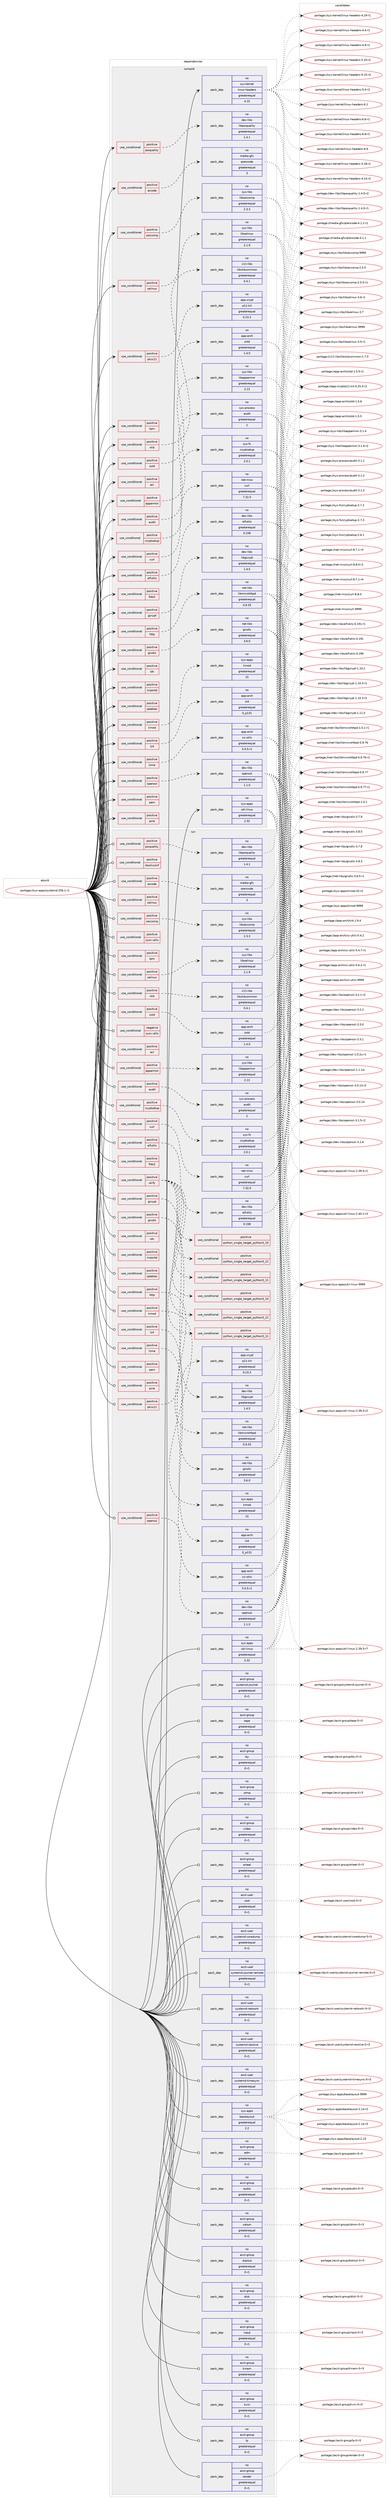 digraph prolog {

# *************
# Graph options
# *************

newrank=true;
concentrate=true;
compound=true;
graph [rankdir=LR,fontname=Helvetica,fontsize=10,ranksep=1.5];#, ranksep=2.5, nodesep=0.2];
edge  [arrowhead=vee];
node  [fontname=Helvetica,fontsize=10];

# **********
# The ebuild
# **********

subgraph cluster_leftcol {
color=gray;
rank=same;
label=<<i>ebuild</i>>;
id [label="portage://sys-apps/systemd-256.1-r1", color=red, width=4, href="../sys-apps/systemd-256.1-r1.svg"];
}

# ****************
# The dependencies
# ****************

subgraph cluster_midcol {
color=gray;
label=<<i>dependencies</i>>;
subgraph cluster_compile {
fillcolor="#eeeeee";
style=filled;
label=<<i>compile</i>>;
subgraph cond109839 {
dependency213330 [label=<<TABLE BORDER="0" CELLBORDER="1" CELLSPACING="0" CELLPADDING="4"><TR><TD ROWSPAN="3" CELLPADDING="10">use_conditional</TD></TR><TR><TD>positive</TD></TR><TR><TD>acl</TD></TR></TABLE>>, shape=none, color=red];
# *** BEGIN UNKNOWN DEPENDENCY TYPE (TODO) ***
# dependency213330 -> package_dependency(portage://sys-apps/systemd-256.1-r1,install,no,sys-apps,acl,none,[,,],[slot(0),equal],[])
# *** END UNKNOWN DEPENDENCY TYPE (TODO) ***

}
id:e -> dependency213330:w [weight=20,style="solid",arrowhead="vee"];
subgraph cond109840 {
dependency213331 [label=<<TABLE BORDER="0" CELLBORDER="1" CELLSPACING="0" CELLPADDING="4"><TR><TD ROWSPAN="3" CELLPADDING="10">use_conditional</TD></TR><TR><TD>positive</TD></TR><TR><TD>apparmor</TD></TR></TABLE>>, shape=none, color=red];
subgraph pack100630 {
dependency213332 [label=<<TABLE BORDER="0" CELLBORDER="1" CELLSPACING="0" CELLPADDING="4" WIDTH="220"><TR><TD ROWSPAN="6" CELLPADDING="30">pack_dep</TD></TR><TR><TD WIDTH="110">no</TD></TR><TR><TD>sys-libs</TD></TR><TR><TD>libapparmor</TD></TR><TR><TD>greaterequal</TD></TR><TR><TD>2.13</TD></TR></TABLE>>, shape=none, color=blue];
}
dependency213331:e -> dependency213332:w [weight=20,style="dashed",arrowhead="vee"];
}
id:e -> dependency213331:w [weight=20,style="solid",arrowhead="vee"];
subgraph cond109841 {
dependency213333 [label=<<TABLE BORDER="0" CELLBORDER="1" CELLSPACING="0" CELLPADDING="4"><TR><TD ROWSPAN="3" CELLPADDING="10">use_conditional</TD></TR><TR><TD>positive</TD></TR><TR><TD>audit</TD></TR></TABLE>>, shape=none, color=red];
subgraph pack100631 {
dependency213334 [label=<<TABLE BORDER="0" CELLBORDER="1" CELLSPACING="0" CELLPADDING="4" WIDTH="220"><TR><TD ROWSPAN="6" CELLPADDING="30">pack_dep</TD></TR><TR><TD WIDTH="110">no</TD></TR><TR><TD>sys-process</TD></TR><TR><TD>audit</TD></TR><TR><TD>greaterequal</TD></TR><TR><TD>2</TD></TR></TABLE>>, shape=none, color=blue];
}
dependency213333:e -> dependency213334:w [weight=20,style="dashed",arrowhead="vee"];
}
id:e -> dependency213333:w [weight=20,style="solid",arrowhead="vee"];
subgraph cond109842 {
dependency213335 [label=<<TABLE BORDER="0" CELLBORDER="1" CELLSPACING="0" CELLPADDING="4"><TR><TD ROWSPAN="3" CELLPADDING="10">use_conditional</TD></TR><TR><TD>positive</TD></TR><TR><TD>cryptsetup</TD></TR></TABLE>>, shape=none, color=red];
subgraph pack100632 {
dependency213336 [label=<<TABLE BORDER="0" CELLBORDER="1" CELLSPACING="0" CELLPADDING="4" WIDTH="220"><TR><TD ROWSPAN="6" CELLPADDING="30">pack_dep</TD></TR><TR><TD WIDTH="110">no</TD></TR><TR><TD>sys-fs</TD></TR><TR><TD>cryptsetup</TD></TR><TR><TD>greaterequal</TD></TR><TR><TD>2.0.1</TD></TR></TABLE>>, shape=none, color=blue];
}
dependency213335:e -> dependency213336:w [weight=20,style="dashed",arrowhead="vee"];
}
id:e -> dependency213335:w [weight=20,style="solid",arrowhead="vee"];
subgraph cond109843 {
dependency213337 [label=<<TABLE BORDER="0" CELLBORDER="1" CELLSPACING="0" CELLPADDING="4"><TR><TD ROWSPAN="3" CELLPADDING="10">use_conditional</TD></TR><TR><TD>positive</TD></TR><TR><TD>curl</TD></TR></TABLE>>, shape=none, color=red];
subgraph pack100633 {
dependency213338 [label=<<TABLE BORDER="0" CELLBORDER="1" CELLSPACING="0" CELLPADDING="4" WIDTH="220"><TR><TD ROWSPAN="6" CELLPADDING="30">pack_dep</TD></TR><TR><TD WIDTH="110">no</TD></TR><TR><TD>net-misc</TD></TR><TR><TD>curl</TD></TR><TR><TD>greaterequal</TD></TR><TR><TD>7.32.0</TD></TR></TABLE>>, shape=none, color=blue];
}
dependency213337:e -> dependency213338:w [weight=20,style="dashed",arrowhead="vee"];
}
id:e -> dependency213337:w [weight=20,style="solid",arrowhead="vee"];
subgraph cond109844 {
dependency213339 [label=<<TABLE BORDER="0" CELLBORDER="1" CELLSPACING="0" CELLPADDING="4"><TR><TD ROWSPAN="3" CELLPADDING="10">use_conditional</TD></TR><TR><TD>positive</TD></TR><TR><TD>elfutils</TD></TR></TABLE>>, shape=none, color=red];
subgraph pack100634 {
dependency213340 [label=<<TABLE BORDER="0" CELLBORDER="1" CELLSPACING="0" CELLPADDING="4" WIDTH="220"><TR><TD ROWSPAN="6" CELLPADDING="30">pack_dep</TD></TR><TR><TD WIDTH="110">no</TD></TR><TR><TD>dev-libs</TD></TR><TR><TD>elfutils</TD></TR><TR><TD>greaterequal</TD></TR><TR><TD>0.158</TD></TR></TABLE>>, shape=none, color=blue];
}
dependency213339:e -> dependency213340:w [weight=20,style="dashed",arrowhead="vee"];
}
id:e -> dependency213339:w [weight=20,style="solid",arrowhead="vee"];
subgraph cond109845 {
dependency213341 [label=<<TABLE BORDER="0" CELLBORDER="1" CELLSPACING="0" CELLPADDING="4"><TR><TD ROWSPAN="3" CELLPADDING="10">use_conditional</TD></TR><TR><TD>positive</TD></TR><TR><TD>fido2</TD></TR></TABLE>>, shape=none, color=red];
# *** BEGIN UNKNOWN DEPENDENCY TYPE (TODO) ***
# dependency213341 -> package_dependency(portage://sys-apps/systemd-256.1-r1,install,no,dev-libs,libfido2,none,[,,],[slot(0),equal],[])
# *** END UNKNOWN DEPENDENCY TYPE (TODO) ***

}
id:e -> dependency213341:w [weight=20,style="solid",arrowhead="vee"];
subgraph cond109846 {
dependency213342 [label=<<TABLE BORDER="0" CELLBORDER="1" CELLSPACING="0" CELLPADDING="4"><TR><TD ROWSPAN="3" CELLPADDING="10">use_conditional</TD></TR><TR><TD>positive</TD></TR><TR><TD>gcrypt</TD></TR></TABLE>>, shape=none, color=red];
subgraph pack100635 {
dependency213343 [label=<<TABLE BORDER="0" CELLBORDER="1" CELLSPACING="0" CELLPADDING="4" WIDTH="220"><TR><TD ROWSPAN="6" CELLPADDING="30">pack_dep</TD></TR><TR><TD WIDTH="110">no</TD></TR><TR><TD>dev-libs</TD></TR><TR><TD>libgcrypt</TD></TR><TR><TD>greaterequal</TD></TR><TR><TD>1.4.5</TD></TR></TABLE>>, shape=none, color=blue];
}
dependency213342:e -> dependency213343:w [weight=20,style="dashed",arrowhead="vee"];
}
id:e -> dependency213342:w [weight=20,style="solid",arrowhead="vee"];
subgraph cond109847 {
dependency213344 [label=<<TABLE BORDER="0" CELLBORDER="1" CELLSPACING="0" CELLPADDING="4"><TR><TD ROWSPAN="3" CELLPADDING="10">use_conditional</TD></TR><TR><TD>positive</TD></TR><TR><TD>gnutls</TD></TR></TABLE>>, shape=none, color=red];
subgraph pack100636 {
dependency213345 [label=<<TABLE BORDER="0" CELLBORDER="1" CELLSPACING="0" CELLPADDING="4" WIDTH="220"><TR><TD ROWSPAN="6" CELLPADDING="30">pack_dep</TD></TR><TR><TD WIDTH="110">no</TD></TR><TR><TD>net-libs</TD></TR><TR><TD>gnutls</TD></TR><TR><TD>greaterequal</TD></TR><TR><TD>3.6.0</TD></TR></TABLE>>, shape=none, color=blue];
}
dependency213344:e -> dependency213345:w [weight=20,style="dashed",arrowhead="vee"];
}
id:e -> dependency213344:w [weight=20,style="solid",arrowhead="vee"];
subgraph cond109848 {
dependency213346 [label=<<TABLE BORDER="0" CELLBORDER="1" CELLSPACING="0" CELLPADDING="4"><TR><TD ROWSPAN="3" CELLPADDING="10">use_conditional</TD></TR><TR><TD>positive</TD></TR><TR><TD>http</TD></TR></TABLE>>, shape=none, color=red];
subgraph pack100637 {
dependency213347 [label=<<TABLE BORDER="0" CELLBORDER="1" CELLSPACING="0" CELLPADDING="4" WIDTH="220"><TR><TD ROWSPAN="6" CELLPADDING="30">pack_dep</TD></TR><TR><TD WIDTH="110">no</TD></TR><TR><TD>net-libs</TD></TR><TR><TD>libmicrohttpd</TD></TR><TR><TD>greaterequal</TD></TR><TR><TD>0.9.33</TD></TR></TABLE>>, shape=none, color=blue];
}
dependency213346:e -> dependency213347:w [weight=20,style="dashed",arrowhead="vee"];
}
id:e -> dependency213346:w [weight=20,style="solid",arrowhead="vee"];
subgraph cond109849 {
dependency213348 [label=<<TABLE BORDER="0" CELLBORDER="1" CELLSPACING="0" CELLPADDING="4"><TR><TD ROWSPAN="3" CELLPADDING="10">use_conditional</TD></TR><TR><TD>positive</TD></TR><TR><TD>idn</TD></TR></TABLE>>, shape=none, color=red];
# *** BEGIN UNKNOWN DEPENDENCY TYPE (TODO) ***
# dependency213348 -> package_dependency(portage://sys-apps/systemd-256.1-r1,install,no,net-dns,libidn2,none,[,,],any_same_slot,[])
# *** END UNKNOWN DEPENDENCY TYPE (TODO) ***

}
id:e -> dependency213348:w [weight=20,style="solid",arrowhead="vee"];
subgraph cond109850 {
dependency213349 [label=<<TABLE BORDER="0" CELLBORDER="1" CELLSPACING="0" CELLPADDING="4"><TR><TD ROWSPAN="3" CELLPADDING="10">use_conditional</TD></TR><TR><TD>positive</TD></TR><TR><TD>importd</TD></TR></TABLE>>, shape=none, color=red];
# *** BEGIN UNKNOWN DEPENDENCY TYPE (TODO) ***
# dependency213349 -> package_dependency(portage://sys-apps/systemd-256.1-r1,install,no,app-arch,bzip2,none,[,,],[slot(0),equal],[])
# *** END UNKNOWN DEPENDENCY TYPE (TODO) ***

# *** BEGIN UNKNOWN DEPENDENCY TYPE (TODO) ***
# dependency213349 -> package_dependency(portage://sys-apps/systemd-256.1-r1,install,no,sys-libs,zlib,none,[,,],[slot(0),equal],[])
# *** END UNKNOWN DEPENDENCY TYPE (TODO) ***

}
id:e -> dependency213349:w [weight=20,style="solid",arrowhead="vee"];
subgraph cond109851 {
dependency213350 [label=<<TABLE BORDER="0" CELLBORDER="1" CELLSPACING="0" CELLPADDING="4"><TR><TD ROWSPAN="3" CELLPADDING="10">use_conditional</TD></TR><TR><TD>positive</TD></TR><TR><TD>iptables</TD></TR></TABLE>>, shape=none, color=red];
# *** BEGIN UNKNOWN DEPENDENCY TYPE (TODO) ***
# dependency213350 -> package_dependency(portage://sys-apps/systemd-256.1-r1,install,no,net-firewall,iptables,none,[,,],[slot(0),equal],[])
# *** END UNKNOWN DEPENDENCY TYPE (TODO) ***

}
id:e -> dependency213350:w [weight=20,style="solid",arrowhead="vee"];
subgraph cond109852 {
dependency213351 [label=<<TABLE BORDER="0" CELLBORDER="1" CELLSPACING="0" CELLPADDING="4"><TR><TD ROWSPAN="3" CELLPADDING="10">use_conditional</TD></TR><TR><TD>positive</TD></TR><TR><TD>kmod</TD></TR></TABLE>>, shape=none, color=red];
subgraph pack100638 {
dependency213352 [label=<<TABLE BORDER="0" CELLBORDER="1" CELLSPACING="0" CELLPADDING="4" WIDTH="220"><TR><TD ROWSPAN="6" CELLPADDING="30">pack_dep</TD></TR><TR><TD WIDTH="110">no</TD></TR><TR><TD>sys-apps</TD></TR><TR><TD>kmod</TD></TR><TR><TD>greaterequal</TD></TR><TR><TD>15</TD></TR></TABLE>>, shape=none, color=blue];
}
dependency213351:e -> dependency213352:w [weight=20,style="dashed",arrowhead="vee"];
}
id:e -> dependency213351:w [weight=20,style="solid",arrowhead="vee"];
subgraph cond109853 {
dependency213353 [label=<<TABLE BORDER="0" CELLBORDER="1" CELLSPACING="0" CELLPADDING="4"><TR><TD ROWSPAN="3" CELLPADDING="10">use_conditional</TD></TR><TR><TD>positive</TD></TR><TR><TD>lz4</TD></TR></TABLE>>, shape=none, color=red];
subgraph pack100639 {
dependency213354 [label=<<TABLE BORDER="0" CELLBORDER="1" CELLSPACING="0" CELLPADDING="4" WIDTH="220"><TR><TD ROWSPAN="6" CELLPADDING="30">pack_dep</TD></TR><TR><TD WIDTH="110">no</TD></TR><TR><TD>app-arch</TD></TR><TR><TD>lz4</TD></TR><TR><TD>greaterequal</TD></TR><TR><TD>0_p131</TD></TR></TABLE>>, shape=none, color=blue];
}
dependency213353:e -> dependency213354:w [weight=20,style="dashed",arrowhead="vee"];
}
id:e -> dependency213353:w [weight=20,style="solid",arrowhead="vee"];
subgraph cond109854 {
dependency213355 [label=<<TABLE BORDER="0" CELLBORDER="1" CELLSPACING="0" CELLPADDING="4"><TR><TD ROWSPAN="3" CELLPADDING="10">use_conditional</TD></TR><TR><TD>positive</TD></TR><TR><TD>lzma</TD></TR></TABLE>>, shape=none, color=red];
subgraph pack100640 {
dependency213356 [label=<<TABLE BORDER="0" CELLBORDER="1" CELLSPACING="0" CELLPADDING="4" WIDTH="220"><TR><TD ROWSPAN="6" CELLPADDING="30">pack_dep</TD></TR><TR><TD WIDTH="110">no</TD></TR><TR><TD>app-arch</TD></TR><TR><TD>xz-utils</TD></TR><TR><TD>greaterequal</TD></TR><TR><TD>5.0.5-r1</TD></TR></TABLE>>, shape=none, color=blue];
}
dependency213355:e -> dependency213356:w [weight=20,style="dashed",arrowhead="vee"];
}
id:e -> dependency213355:w [weight=20,style="solid",arrowhead="vee"];
subgraph cond109855 {
dependency213357 [label=<<TABLE BORDER="0" CELLBORDER="1" CELLSPACING="0" CELLPADDING="4"><TR><TD ROWSPAN="3" CELLPADDING="10">use_conditional</TD></TR><TR><TD>positive</TD></TR><TR><TD>openssl</TD></TR></TABLE>>, shape=none, color=red];
subgraph pack100641 {
dependency213358 [label=<<TABLE BORDER="0" CELLBORDER="1" CELLSPACING="0" CELLPADDING="4" WIDTH="220"><TR><TD ROWSPAN="6" CELLPADDING="30">pack_dep</TD></TR><TR><TD WIDTH="110">no</TD></TR><TR><TD>dev-libs</TD></TR><TR><TD>openssl</TD></TR><TR><TD>greaterequal</TD></TR><TR><TD>1.1.0</TD></TR></TABLE>>, shape=none, color=blue];
}
dependency213357:e -> dependency213358:w [weight=20,style="dashed",arrowhead="vee"];
}
id:e -> dependency213357:w [weight=20,style="solid",arrowhead="vee"];
subgraph cond109856 {
dependency213359 [label=<<TABLE BORDER="0" CELLBORDER="1" CELLSPACING="0" CELLPADDING="4"><TR><TD ROWSPAN="3" CELLPADDING="10">use_conditional</TD></TR><TR><TD>positive</TD></TR><TR><TD>pam</TD></TR></TABLE>>, shape=none, color=red];
# *** BEGIN UNKNOWN DEPENDENCY TYPE (TODO) ***
# dependency213359 -> package_dependency(portage://sys-apps/systemd-256.1-r1,install,no,sys-libs,pam,none,[,,],any_same_slot,[use(optenable(abi_x86_32),negative),use(optenable(abi_x86_64),negative),use(optenable(abi_x86_x32),negative),use(optenable(abi_mips_n32),negative),use(optenable(abi_mips_n64),negative),use(optenable(abi_mips_o32),negative),use(optenable(abi_s390_32),negative),use(optenable(abi_s390_64),negative)])
# *** END UNKNOWN DEPENDENCY TYPE (TODO) ***

}
id:e -> dependency213359:w [weight=20,style="solid",arrowhead="vee"];
subgraph cond109857 {
dependency213360 [label=<<TABLE BORDER="0" CELLBORDER="1" CELLSPACING="0" CELLPADDING="4"><TR><TD ROWSPAN="3" CELLPADDING="10">use_conditional</TD></TR><TR><TD>positive</TD></TR><TR><TD>pcre</TD></TR></TABLE>>, shape=none, color=red];
# *** BEGIN UNKNOWN DEPENDENCY TYPE (TODO) ***
# dependency213360 -> package_dependency(portage://sys-apps/systemd-256.1-r1,install,no,dev-libs,libpcre2,none,[,,],[],[])
# *** END UNKNOWN DEPENDENCY TYPE (TODO) ***

}
id:e -> dependency213360:w [weight=20,style="solid",arrowhead="vee"];
subgraph cond109858 {
dependency213361 [label=<<TABLE BORDER="0" CELLBORDER="1" CELLSPACING="0" CELLPADDING="4"><TR><TD ROWSPAN="3" CELLPADDING="10">use_conditional</TD></TR><TR><TD>positive</TD></TR><TR><TD>pkcs11</TD></TR></TABLE>>, shape=none, color=red];
subgraph pack100642 {
dependency213362 [label=<<TABLE BORDER="0" CELLBORDER="1" CELLSPACING="0" CELLPADDING="4" WIDTH="220"><TR><TD ROWSPAN="6" CELLPADDING="30">pack_dep</TD></TR><TR><TD WIDTH="110">no</TD></TR><TR><TD>app-crypt</TD></TR><TR><TD>p11-kit</TD></TR><TR><TD>greaterequal</TD></TR><TR><TD>0.23.3</TD></TR></TABLE>>, shape=none, color=blue];
}
dependency213361:e -> dependency213362:w [weight=20,style="dashed",arrowhead="vee"];
}
id:e -> dependency213361:w [weight=20,style="solid",arrowhead="vee"];
subgraph cond109859 {
dependency213363 [label=<<TABLE BORDER="0" CELLBORDER="1" CELLSPACING="0" CELLPADDING="4"><TR><TD ROWSPAN="3" CELLPADDING="10">use_conditional</TD></TR><TR><TD>positive</TD></TR><TR><TD>pwquality</TD></TR></TABLE>>, shape=none, color=red];
subgraph pack100643 {
dependency213364 [label=<<TABLE BORDER="0" CELLBORDER="1" CELLSPACING="0" CELLPADDING="4" WIDTH="220"><TR><TD ROWSPAN="6" CELLPADDING="30">pack_dep</TD></TR><TR><TD WIDTH="110">no</TD></TR><TR><TD>dev-libs</TD></TR><TR><TD>libpwquality</TD></TR><TR><TD>greaterequal</TD></TR><TR><TD>1.4.1</TD></TR></TABLE>>, shape=none, color=blue];
}
dependency213363:e -> dependency213364:w [weight=20,style="dashed",arrowhead="vee"];
}
id:e -> dependency213363:w [weight=20,style="solid",arrowhead="vee"];
subgraph cond109860 {
dependency213365 [label=<<TABLE BORDER="0" CELLBORDER="1" CELLSPACING="0" CELLPADDING="4"><TR><TD ROWSPAN="3" CELLPADDING="10">use_conditional</TD></TR><TR><TD>positive</TD></TR><TR><TD>qrcode</TD></TR></TABLE>>, shape=none, color=red];
subgraph pack100644 {
dependency213366 [label=<<TABLE BORDER="0" CELLBORDER="1" CELLSPACING="0" CELLPADDING="4" WIDTH="220"><TR><TD ROWSPAN="6" CELLPADDING="30">pack_dep</TD></TR><TR><TD WIDTH="110">no</TD></TR><TR><TD>media-gfx</TD></TR><TR><TD>qrencode</TD></TR><TR><TD>greaterequal</TD></TR><TR><TD>3</TD></TR></TABLE>>, shape=none, color=blue];
}
dependency213365:e -> dependency213366:w [weight=20,style="dashed",arrowhead="vee"];
}
id:e -> dependency213365:w [weight=20,style="solid",arrowhead="vee"];
subgraph cond109861 {
dependency213367 [label=<<TABLE BORDER="0" CELLBORDER="1" CELLSPACING="0" CELLPADDING="4"><TR><TD ROWSPAN="3" CELLPADDING="10">use_conditional</TD></TR><TR><TD>positive</TD></TR><TR><TD>seccomp</TD></TR></TABLE>>, shape=none, color=red];
subgraph pack100645 {
dependency213368 [label=<<TABLE BORDER="0" CELLBORDER="1" CELLSPACING="0" CELLPADDING="4" WIDTH="220"><TR><TD ROWSPAN="6" CELLPADDING="30">pack_dep</TD></TR><TR><TD WIDTH="110">no</TD></TR><TR><TD>sys-libs</TD></TR><TR><TD>libseccomp</TD></TR><TR><TD>greaterequal</TD></TR><TR><TD>2.3.3</TD></TR></TABLE>>, shape=none, color=blue];
}
dependency213367:e -> dependency213368:w [weight=20,style="dashed",arrowhead="vee"];
}
id:e -> dependency213367:w [weight=20,style="solid",arrowhead="vee"];
subgraph cond109862 {
dependency213369 [label=<<TABLE BORDER="0" CELLBORDER="1" CELLSPACING="0" CELLPADDING="4"><TR><TD ROWSPAN="3" CELLPADDING="10">use_conditional</TD></TR><TR><TD>positive</TD></TR><TR><TD>selinux</TD></TR></TABLE>>, shape=none, color=red];
subgraph pack100646 {
dependency213370 [label=<<TABLE BORDER="0" CELLBORDER="1" CELLSPACING="0" CELLPADDING="4" WIDTH="220"><TR><TD ROWSPAN="6" CELLPADDING="30">pack_dep</TD></TR><TR><TD WIDTH="110">no</TD></TR><TR><TD>sys-libs</TD></TR><TR><TD>libselinux</TD></TR><TR><TD>greaterequal</TD></TR><TR><TD>2.1.9</TD></TR></TABLE>>, shape=none, color=blue];
}
dependency213369:e -> dependency213370:w [weight=20,style="dashed",arrowhead="vee"];
}
id:e -> dependency213369:w [weight=20,style="solid",arrowhead="vee"];
subgraph cond109863 {
dependency213371 [label=<<TABLE BORDER="0" CELLBORDER="1" CELLSPACING="0" CELLPADDING="4"><TR><TD ROWSPAN="3" CELLPADDING="10">use_conditional</TD></TR><TR><TD>positive</TD></TR><TR><TD>tpm</TD></TR></TABLE>>, shape=none, color=red];
# *** BEGIN UNKNOWN DEPENDENCY TYPE (TODO) ***
# dependency213371 -> package_dependency(portage://sys-apps/systemd-256.1-r1,install,no,app-crypt,tpm2-tss,none,[,,],[slot(0),equal],[])
# *** END UNKNOWN DEPENDENCY TYPE (TODO) ***

}
id:e -> dependency213371:w [weight=20,style="solid",arrowhead="vee"];
subgraph cond109864 {
dependency213372 [label=<<TABLE BORDER="0" CELLBORDER="1" CELLSPACING="0" CELLPADDING="4"><TR><TD ROWSPAN="3" CELLPADDING="10">use_conditional</TD></TR><TR><TD>positive</TD></TR><TR><TD>xkb</TD></TR></TABLE>>, shape=none, color=red];
subgraph pack100647 {
dependency213373 [label=<<TABLE BORDER="0" CELLBORDER="1" CELLSPACING="0" CELLPADDING="4" WIDTH="220"><TR><TD ROWSPAN="6" CELLPADDING="30">pack_dep</TD></TR><TR><TD WIDTH="110">no</TD></TR><TR><TD>x11-libs</TD></TR><TR><TD>libxkbcommon</TD></TR><TR><TD>greaterequal</TD></TR><TR><TD>0.4.1</TD></TR></TABLE>>, shape=none, color=blue];
}
dependency213372:e -> dependency213373:w [weight=20,style="dashed",arrowhead="vee"];
}
id:e -> dependency213372:w [weight=20,style="solid",arrowhead="vee"];
subgraph cond109865 {
dependency213374 [label=<<TABLE BORDER="0" CELLBORDER="1" CELLSPACING="0" CELLPADDING="4"><TR><TD ROWSPAN="3" CELLPADDING="10">use_conditional</TD></TR><TR><TD>positive</TD></TR><TR><TD>zstd</TD></TR></TABLE>>, shape=none, color=red];
subgraph pack100648 {
dependency213375 [label=<<TABLE BORDER="0" CELLBORDER="1" CELLSPACING="0" CELLPADDING="4" WIDTH="220"><TR><TD ROWSPAN="6" CELLPADDING="30">pack_dep</TD></TR><TR><TD WIDTH="110">no</TD></TR><TR><TD>app-arch</TD></TR><TR><TD>zstd</TD></TR><TR><TD>greaterequal</TD></TR><TR><TD>1.4.0</TD></TR></TABLE>>, shape=none, color=blue];
}
dependency213374:e -> dependency213375:w [weight=20,style="dashed",arrowhead="vee"];
}
id:e -> dependency213374:w [weight=20,style="solid",arrowhead="vee"];
subgraph pack100649 {
dependency213376 [label=<<TABLE BORDER="0" CELLBORDER="1" CELLSPACING="0" CELLPADDING="4" WIDTH="220"><TR><TD ROWSPAN="6" CELLPADDING="30">pack_dep</TD></TR><TR><TD WIDTH="110">no</TD></TR><TR><TD>sys-apps</TD></TR><TR><TD>util-linux</TD></TR><TR><TD>greaterequal</TD></TR><TR><TD>2.32</TD></TR></TABLE>>, shape=none, color=blue];
}
id:e -> dependency213376:w [weight=20,style="solid",arrowhead="vee"];
subgraph pack100650 {
dependency213377 [label=<<TABLE BORDER="0" CELLBORDER="1" CELLSPACING="0" CELLPADDING="4" WIDTH="220"><TR><TD ROWSPAN="6" CELLPADDING="30">pack_dep</TD></TR><TR><TD WIDTH="110">no</TD></TR><TR><TD>sys-kernel</TD></TR><TR><TD>linux-headers</TD></TR><TR><TD>greaterequal</TD></TR><TR><TD>4.15</TD></TR></TABLE>>, shape=none, color=blue];
}
id:e -> dependency213377:w [weight=20,style="solid",arrowhead="vee"];
# *** BEGIN UNKNOWN DEPENDENCY TYPE (TODO) ***
# id -> package_dependency(portage://sys-apps/systemd-256.1-r1,install,no,sys-libs,libcap,none,[,,],[slot(0),equal],[use(optenable(abi_x86_32),negative),use(optenable(abi_x86_64),negative),use(optenable(abi_x86_x32),negative),use(optenable(abi_mips_n32),negative),use(optenable(abi_mips_n64),negative),use(optenable(abi_mips_o32),negative),use(optenable(abi_s390_32),negative),use(optenable(abi_s390_64),negative)])
# *** END UNKNOWN DEPENDENCY TYPE (TODO) ***

# *** BEGIN UNKNOWN DEPENDENCY TYPE (TODO) ***
# id -> package_dependency(portage://sys-apps/systemd-256.1-r1,install,no,virtual,libcrypt,none,[,,],any_same_slot,[use(optenable(abi_x86_32),negative),use(optenable(abi_x86_64),negative),use(optenable(abi_x86_x32),negative),use(optenable(abi_mips_n32),negative),use(optenable(abi_mips_n64),negative),use(optenable(abi_mips_o32),negative),use(optenable(abi_s390_32),negative),use(optenable(abi_s390_64),negative)])
# *** END UNKNOWN DEPENDENCY TYPE (TODO) ***

}
subgraph cluster_compileandrun {
fillcolor="#eeeeee";
style=filled;
label=<<i>compile and run</i>>;
}
subgraph cluster_run {
fillcolor="#eeeeee";
style=filled;
label=<<i>run</i>>;
subgraph cond109866 {
dependency213378 [label=<<TABLE BORDER="0" CELLBORDER="1" CELLSPACING="0" CELLPADDING="4"><TR><TD ROWSPAN="3" CELLPADDING="10">use_conditional</TD></TR><TR><TD>negative</TD></TR><TR><TD>sysv-utils</TD></TR></TABLE>>, shape=none, color=red];
# *** BEGIN UNKNOWN DEPENDENCY TYPE (TODO) ***
# dependency213378 -> package_dependency(portage://sys-apps/systemd-256.1-r1,run,no,sys-apps,sysvinit,none,[,,],[],[])
# *** END UNKNOWN DEPENDENCY TYPE (TODO) ***

}
id:e -> dependency213378:w [weight=20,style="solid",arrowhead="odot"];
subgraph cond109867 {
dependency213379 [label=<<TABLE BORDER="0" CELLBORDER="1" CELLSPACING="0" CELLPADDING="4"><TR><TD ROWSPAN="3" CELLPADDING="10">use_conditional</TD></TR><TR><TD>positive</TD></TR><TR><TD>acl</TD></TR></TABLE>>, shape=none, color=red];
# *** BEGIN UNKNOWN DEPENDENCY TYPE (TODO) ***
# dependency213379 -> package_dependency(portage://sys-apps/systemd-256.1-r1,run,no,sys-apps,acl,none,[,,],[slot(0),equal],[])
# *** END UNKNOWN DEPENDENCY TYPE (TODO) ***

}
id:e -> dependency213379:w [weight=20,style="solid",arrowhead="odot"];
subgraph cond109868 {
dependency213380 [label=<<TABLE BORDER="0" CELLBORDER="1" CELLSPACING="0" CELLPADDING="4"><TR><TD ROWSPAN="3" CELLPADDING="10">use_conditional</TD></TR><TR><TD>positive</TD></TR><TR><TD>apparmor</TD></TR></TABLE>>, shape=none, color=red];
subgraph pack100651 {
dependency213381 [label=<<TABLE BORDER="0" CELLBORDER="1" CELLSPACING="0" CELLPADDING="4" WIDTH="220"><TR><TD ROWSPAN="6" CELLPADDING="30">pack_dep</TD></TR><TR><TD WIDTH="110">no</TD></TR><TR><TD>sys-libs</TD></TR><TR><TD>libapparmor</TD></TR><TR><TD>greaterequal</TD></TR><TR><TD>2.13</TD></TR></TABLE>>, shape=none, color=blue];
}
dependency213380:e -> dependency213381:w [weight=20,style="dashed",arrowhead="vee"];
}
id:e -> dependency213380:w [weight=20,style="solid",arrowhead="odot"];
subgraph cond109869 {
dependency213382 [label=<<TABLE BORDER="0" CELLBORDER="1" CELLSPACING="0" CELLPADDING="4"><TR><TD ROWSPAN="3" CELLPADDING="10">use_conditional</TD></TR><TR><TD>positive</TD></TR><TR><TD>audit</TD></TR></TABLE>>, shape=none, color=red];
subgraph pack100652 {
dependency213383 [label=<<TABLE BORDER="0" CELLBORDER="1" CELLSPACING="0" CELLPADDING="4" WIDTH="220"><TR><TD ROWSPAN="6" CELLPADDING="30">pack_dep</TD></TR><TR><TD WIDTH="110">no</TD></TR><TR><TD>sys-process</TD></TR><TR><TD>audit</TD></TR><TR><TD>greaterequal</TD></TR><TR><TD>2</TD></TR></TABLE>>, shape=none, color=blue];
}
dependency213382:e -> dependency213383:w [weight=20,style="dashed",arrowhead="vee"];
}
id:e -> dependency213382:w [weight=20,style="solid",arrowhead="odot"];
subgraph cond109870 {
dependency213384 [label=<<TABLE BORDER="0" CELLBORDER="1" CELLSPACING="0" CELLPADDING="4"><TR><TD ROWSPAN="3" CELLPADDING="10">use_conditional</TD></TR><TR><TD>positive</TD></TR><TR><TD>cryptsetup</TD></TR></TABLE>>, shape=none, color=red];
subgraph pack100653 {
dependency213385 [label=<<TABLE BORDER="0" CELLBORDER="1" CELLSPACING="0" CELLPADDING="4" WIDTH="220"><TR><TD ROWSPAN="6" CELLPADDING="30">pack_dep</TD></TR><TR><TD WIDTH="110">no</TD></TR><TR><TD>sys-fs</TD></TR><TR><TD>cryptsetup</TD></TR><TR><TD>greaterequal</TD></TR><TR><TD>2.0.1</TD></TR></TABLE>>, shape=none, color=blue];
}
dependency213384:e -> dependency213385:w [weight=20,style="dashed",arrowhead="vee"];
}
id:e -> dependency213384:w [weight=20,style="solid",arrowhead="odot"];
subgraph cond109871 {
dependency213386 [label=<<TABLE BORDER="0" CELLBORDER="1" CELLSPACING="0" CELLPADDING="4"><TR><TD ROWSPAN="3" CELLPADDING="10">use_conditional</TD></TR><TR><TD>positive</TD></TR><TR><TD>curl</TD></TR></TABLE>>, shape=none, color=red];
subgraph pack100654 {
dependency213387 [label=<<TABLE BORDER="0" CELLBORDER="1" CELLSPACING="0" CELLPADDING="4" WIDTH="220"><TR><TD ROWSPAN="6" CELLPADDING="30">pack_dep</TD></TR><TR><TD WIDTH="110">no</TD></TR><TR><TD>net-misc</TD></TR><TR><TD>curl</TD></TR><TR><TD>greaterequal</TD></TR><TR><TD>7.32.0</TD></TR></TABLE>>, shape=none, color=blue];
}
dependency213386:e -> dependency213387:w [weight=20,style="dashed",arrowhead="vee"];
}
id:e -> dependency213386:w [weight=20,style="solid",arrowhead="odot"];
subgraph cond109872 {
dependency213388 [label=<<TABLE BORDER="0" CELLBORDER="1" CELLSPACING="0" CELLPADDING="4"><TR><TD ROWSPAN="3" CELLPADDING="10">use_conditional</TD></TR><TR><TD>positive</TD></TR><TR><TD>elfutils</TD></TR></TABLE>>, shape=none, color=red];
subgraph pack100655 {
dependency213389 [label=<<TABLE BORDER="0" CELLBORDER="1" CELLSPACING="0" CELLPADDING="4" WIDTH="220"><TR><TD ROWSPAN="6" CELLPADDING="30">pack_dep</TD></TR><TR><TD WIDTH="110">no</TD></TR><TR><TD>dev-libs</TD></TR><TR><TD>elfutils</TD></TR><TR><TD>greaterequal</TD></TR><TR><TD>0.158</TD></TR></TABLE>>, shape=none, color=blue];
}
dependency213388:e -> dependency213389:w [weight=20,style="dashed",arrowhead="vee"];
}
id:e -> dependency213388:w [weight=20,style="solid",arrowhead="odot"];
subgraph cond109873 {
dependency213390 [label=<<TABLE BORDER="0" CELLBORDER="1" CELLSPACING="0" CELLPADDING="4"><TR><TD ROWSPAN="3" CELLPADDING="10">use_conditional</TD></TR><TR><TD>positive</TD></TR><TR><TD>fido2</TD></TR></TABLE>>, shape=none, color=red];
# *** BEGIN UNKNOWN DEPENDENCY TYPE (TODO) ***
# dependency213390 -> package_dependency(portage://sys-apps/systemd-256.1-r1,run,no,dev-libs,libfido2,none,[,,],[slot(0),equal],[])
# *** END UNKNOWN DEPENDENCY TYPE (TODO) ***

}
id:e -> dependency213390:w [weight=20,style="solid",arrowhead="odot"];
subgraph cond109874 {
dependency213391 [label=<<TABLE BORDER="0" CELLBORDER="1" CELLSPACING="0" CELLPADDING="4"><TR><TD ROWSPAN="3" CELLPADDING="10">use_conditional</TD></TR><TR><TD>positive</TD></TR><TR><TD>gcrypt</TD></TR></TABLE>>, shape=none, color=red];
subgraph pack100656 {
dependency213392 [label=<<TABLE BORDER="0" CELLBORDER="1" CELLSPACING="0" CELLPADDING="4" WIDTH="220"><TR><TD ROWSPAN="6" CELLPADDING="30">pack_dep</TD></TR><TR><TD WIDTH="110">no</TD></TR><TR><TD>dev-libs</TD></TR><TR><TD>libgcrypt</TD></TR><TR><TD>greaterequal</TD></TR><TR><TD>1.4.5</TD></TR></TABLE>>, shape=none, color=blue];
}
dependency213391:e -> dependency213392:w [weight=20,style="dashed",arrowhead="vee"];
}
id:e -> dependency213391:w [weight=20,style="solid",arrowhead="odot"];
subgraph cond109875 {
dependency213393 [label=<<TABLE BORDER="0" CELLBORDER="1" CELLSPACING="0" CELLPADDING="4"><TR><TD ROWSPAN="3" CELLPADDING="10">use_conditional</TD></TR><TR><TD>positive</TD></TR><TR><TD>gnutls</TD></TR></TABLE>>, shape=none, color=red];
subgraph pack100657 {
dependency213394 [label=<<TABLE BORDER="0" CELLBORDER="1" CELLSPACING="0" CELLPADDING="4" WIDTH="220"><TR><TD ROWSPAN="6" CELLPADDING="30">pack_dep</TD></TR><TR><TD WIDTH="110">no</TD></TR><TR><TD>net-libs</TD></TR><TR><TD>gnutls</TD></TR><TR><TD>greaterequal</TD></TR><TR><TD>3.6.0</TD></TR></TABLE>>, shape=none, color=blue];
}
dependency213393:e -> dependency213394:w [weight=20,style="dashed",arrowhead="vee"];
}
id:e -> dependency213393:w [weight=20,style="solid",arrowhead="odot"];
subgraph cond109876 {
dependency213395 [label=<<TABLE BORDER="0" CELLBORDER="1" CELLSPACING="0" CELLPADDING="4"><TR><TD ROWSPAN="3" CELLPADDING="10">use_conditional</TD></TR><TR><TD>positive</TD></TR><TR><TD>http</TD></TR></TABLE>>, shape=none, color=red];
subgraph pack100658 {
dependency213396 [label=<<TABLE BORDER="0" CELLBORDER="1" CELLSPACING="0" CELLPADDING="4" WIDTH="220"><TR><TD ROWSPAN="6" CELLPADDING="30">pack_dep</TD></TR><TR><TD WIDTH="110">no</TD></TR><TR><TD>net-libs</TD></TR><TR><TD>libmicrohttpd</TD></TR><TR><TD>greaterequal</TD></TR><TR><TD>0.9.33</TD></TR></TABLE>>, shape=none, color=blue];
}
dependency213395:e -> dependency213396:w [weight=20,style="dashed",arrowhead="vee"];
}
id:e -> dependency213395:w [weight=20,style="solid",arrowhead="odot"];
subgraph cond109877 {
dependency213397 [label=<<TABLE BORDER="0" CELLBORDER="1" CELLSPACING="0" CELLPADDING="4"><TR><TD ROWSPAN="3" CELLPADDING="10">use_conditional</TD></TR><TR><TD>positive</TD></TR><TR><TD>idn</TD></TR></TABLE>>, shape=none, color=red];
# *** BEGIN UNKNOWN DEPENDENCY TYPE (TODO) ***
# dependency213397 -> package_dependency(portage://sys-apps/systemd-256.1-r1,run,no,net-dns,libidn2,none,[,,],any_same_slot,[])
# *** END UNKNOWN DEPENDENCY TYPE (TODO) ***

}
id:e -> dependency213397:w [weight=20,style="solid",arrowhead="odot"];
subgraph cond109878 {
dependency213398 [label=<<TABLE BORDER="0" CELLBORDER="1" CELLSPACING="0" CELLPADDING="4"><TR><TD ROWSPAN="3" CELLPADDING="10">use_conditional</TD></TR><TR><TD>positive</TD></TR><TR><TD>importd</TD></TR></TABLE>>, shape=none, color=red];
# *** BEGIN UNKNOWN DEPENDENCY TYPE (TODO) ***
# dependency213398 -> package_dependency(portage://sys-apps/systemd-256.1-r1,run,no,app-arch,bzip2,none,[,,],[slot(0),equal],[])
# *** END UNKNOWN DEPENDENCY TYPE (TODO) ***

# *** BEGIN UNKNOWN DEPENDENCY TYPE (TODO) ***
# dependency213398 -> package_dependency(portage://sys-apps/systemd-256.1-r1,run,no,sys-libs,zlib,none,[,,],[slot(0),equal],[])
# *** END UNKNOWN DEPENDENCY TYPE (TODO) ***

}
id:e -> dependency213398:w [weight=20,style="solid",arrowhead="odot"];
subgraph cond109879 {
dependency213399 [label=<<TABLE BORDER="0" CELLBORDER="1" CELLSPACING="0" CELLPADDING="4"><TR><TD ROWSPAN="3" CELLPADDING="10">use_conditional</TD></TR><TR><TD>positive</TD></TR><TR><TD>iptables</TD></TR></TABLE>>, shape=none, color=red];
# *** BEGIN UNKNOWN DEPENDENCY TYPE (TODO) ***
# dependency213399 -> package_dependency(portage://sys-apps/systemd-256.1-r1,run,no,net-firewall,iptables,none,[,,],[slot(0),equal],[])
# *** END UNKNOWN DEPENDENCY TYPE (TODO) ***

}
id:e -> dependency213399:w [weight=20,style="solid",arrowhead="odot"];
subgraph cond109880 {
dependency213400 [label=<<TABLE BORDER="0" CELLBORDER="1" CELLSPACING="0" CELLPADDING="4"><TR><TD ROWSPAN="3" CELLPADDING="10">use_conditional</TD></TR><TR><TD>positive</TD></TR><TR><TD>kmod</TD></TR></TABLE>>, shape=none, color=red];
subgraph pack100659 {
dependency213401 [label=<<TABLE BORDER="0" CELLBORDER="1" CELLSPACING="0" CELLPADDING="4" WIDTH="220"><TR><TD ROWSPAN="6" CELLPADDING="30">pack_dep</TD></TR><TR><TD WIDTH="110">no</TD></TR><TR><TD>sys-apps</TD></TR><TR><TD>kmod</TD></TR><TR><TD>greaterequal</TD></TR><TR><TD>15</TD></TR></TABLE>>, shape=none, color=blue];
}
dependency213400:e -> dependency213401:w [weight=20,style="dashed",arrowhead="vee"];
}
id:e -> dependency213400:w [weight=20,style="solid",arrowhead="odot"];
subgraph cond109881 {
dependency213402 [label=<<TABLE BORDER="0" CELLBORDER="1" CELLSPACING="0" CELLPADDING="4"><TR><TD ROWSPAN="3" CELLPADDING="10">use_conditional</TD></TR><TR><TD>positive</TD></TR><TR><TD>lz4</TD></TR></TABLE>>, shape=none, color=red];
subgraph pack100660 {
dependency213403 [label=<<TABLE BORDER="0" CELLBORDER="1" CELLSPACING="0" CELLPADDING="4" WIDTH="220"><TR><TD ROWSPAN="6" CELLPADDING="30">pack_dep</TD></TR><TR><TD WIDTH="110">no</TD></TR><TR><TD>app-arch</TD></TR><TR><TD>lz4</TD></TR><TR><TD>greaterequal</TD></TR><TR><TD>0_p131</TD></TR></TABLE>>, shape=none, color=blue];
}
dependency213402:e -> dependency213403:w [weight=20,style="dashed",arrowhead="vee"];
}
id:e -> dependency213402:w [weight=20,style="solid",arrowhead="odot"];
subgraph cond109882 {
dependency213404 [label=<<TABLE BORDER="0" CELLBORDER="1" CELLSPACING="0" CELLPADDING="4"><TR><TD ROWSPAN="3" CELLPADDING="10">use_conditional</TD></TR><TR><TD>positive</TD></TR><TR><TD>lzma</TD></TR></TABLE>>, shape=none, color=red];
subgraph pack100661 {
dependency213405 [label=<<TABLE BORDER="0" CELLBORDER="1" CELLSPACING="0" CELLPADDING="4" WIDTH="220"><TR><TD ROWSPAN="6" CELLPADDING="30">pack_dep</TD></TR><TR><TD WIDTH="110">no</TD></TR><TR><TD>app-arch</TD></TR><TR><TD>xz-utils</TD></TR><TR><TD>greaterequal</TD></TR><TR><TD>5.0.5-r1</TD></TR></TABLE>>, shape=none, color=blue];
}
dependency213404:e -> dependency213405:w [weight=20,style="dashed",arrowhead="vee"];
}
id:e -> dependency213404:w [weight=20,style="solid",arrowhead="odot"];
subgraph cond109883 {
dependency213406 [label=<<TABLE BORDER="0" CELLBORDER="1" CELLSPACING="0" CELLPADDING="4"><TR><TD ROWSPAN="3" CELLPADDING="10">use_conditional</TD></TR><TR><TD>positive</TD></TR><TR><TD>openssl</TD></TR></TABLE>>, shape=none, color=red];
subgraph pack100662 {
dependency213407 [label=<<TABLE BORDER="0" CELLBORDER="1" CELLSPACING="0" CELLPADDING="4" WIDTH="220"><TR><TD ROWSPAN="6" CELLPADDING="30">pack_dep</TD></TR><TR><TD WIDTH="110">no</TD></TR><TR><TD>dev-libs</TD></TR><TR><TD>openssl</TD></TR><TR><TD>greaterequal</TD></TR><TR><TD>1.1.0</TD></TR></TABLE>>, shape=none, color=blue];
}
dependency213406:e -> dependency213407:w [weight=20,style="dashed",arrowhead="vee"];
}
id:e -> dependency213406:w [weight=20,style="solid",arrowhead="odot"];
subgraph cond109884 {
dependency213408 [label=<<TABLE BORDER="0" CELLBORDER="1" CELLSPACING="0" CELLPADDING="4"><TR><TD ROWSPAN="3" CELLPADDING="10">use_conditional</TD></TR><TR><TD>positive</TD></TR><TR><TD>pam</TD></TR></TABLE>>, shape=none, color=red];
# *** BEGIN UNKNOWN DEPENDENCY TYPE (TODO) ***
# dependency213408 -> package_dependency(portage://sys-apps/systemd-256.1-r1,run,no,sys-libs,pam,none,[,,],any_same_slot,[use(optenable(abi_x86_32),negative),use(optenable(abi_x86_64),negative),use(optenable(abi_x86_x32),negative),use(optenable(abi_mips_n32),negative),use(optenable(abi_mips_n64),negative),use(optenable(abi_mips_o32),negative),use(optenable(abi_s390_32),negative),use(optenable(abi_s390_64),negative)])
# *** END UNKNOWN DEPENDENCY TYPE (TODO) ***

}
id:e -> dependency213408:w [weight=20,style="solid",arrowhead="odot"];
subgraph cond109885 {
dependency213409 [label=<<TABLE BORDER="0" CELLBORDER="1" CELLSPACING="0" CELLPADDING="4"><TR><TD ROWSPAN="3" CELLPADDING="10">use_conditional</TD></TR><TR><TD>positive</TD></TR><TR><TD>pcre</TD></TR></TABLE>>, shape=none, color=red];
# *** BEGIN UNKNOWN DEPENDENCY TYPE (TODO) ***
# dependency213409 -> package_dependency(portage://sys-apps/systemd-256.1-r1,run,no,dev-libs,libpcre2,none,[,,],[],[])
# *** END UNKNOWN DEPENDENCY TYPE (TODO) ***

}
id:e -> dependency213409:w [weight=20,style="solid",arrowhead="odot"];
subgraph cond109886 {
dependency213410 [label=<<TABLE BORDER="0" CELLBORDER="1" CELLSPACING="0" CELLPADDING="4"><TR><TD ROWSPAN="3" CELLPADDING="10">use_conditional</TD></TR><TR><TD>positive</TD></TR><TR><TD>pkcs11</TD></TR></TABLE>>, shape=none, color=red];
subgraph pack100663 {
dependency213411 [label=<<TABLE BORDER="0" CELLBORDER="1" CELLSPACING="0" CELLPADDING="4" WIDTH="220"><TR><TD ROWSPAN="6" CELLPADDING="30">pack_dep</TD></TR><TR><TD WIDTH="110">no</TD></TR><TR><TD>app-crypt</TD></TR><TR><TD>p11-kit</TD></TR><TR><TD>greaterequal</TD></TR><TR><TD>0.23.3</TD></TR></TABLE>>, shape=none, color=blue];
}
dependency213410:e -> dependency213411:w [weight=20,style="dashed",arrowhead="vee"];
}
id:e -> dependency213410:w [weight=20,style="solid",arrowhead="odot"];
subgraph cond109887 {
dependency213412 [label=<<TABLE BORDER="0" CELLBORDER="1" CELLSPACING="0" CELLPADDING="4"><TR><TD ROWSPAN="3" CELLPADDING="10">use_conditional</TD></TR><TR><TD>positive</TD></TR><TR><TD>pwquality</TD></TR></TABLE>>, shape=none, color=red];
subgraph pack100664 {
dependency213413 [label=<<TABLE BORDER="0" CELLBORDER="1" CELLSPACING="0" CELLPADDING="4" WIDTH="220"><TR><TD ROWSPAN="6" CELLPADDING="30">pack_dep</TD></TR><TR><TD WIDTH="110">no</TD></TR><TR><TD>dev-libs</TD></TR><TR><TD>libpwquality</TD></TR><TR><TD>greaterequal</TD></TR><TR><TD>1.4.1</TD></TR></TABLE>>, shape=none, color=blue];
}
dependency213412:e -> dependency213413:w [weight=20,style="dashed",arrowhead="vee"];
}
id:e -> dependency213412:w [weight=20,style="solid",arrowhead="odot"];
subgraph cond109888 {
dependency213414 [label=<<TABLE BORDER="0" CELLBORDER="1" CELLSPACING="0" CELLPADDING="4"><TR><TD ROWSPAN="3" CELLPADDING="10">use_conditional</TD></TR><TR><TD>positive</TD></TR><TR><TD>qrcode</TD></TR></TABLE>>, shape=none, color=red];
subgraph pack100665 {
dependency213415 [label=<<TABLE BORDER="0" CELLBORDER="1" CELLSPACING="0" CELLPADDING="4" WIDTH="220"><TR><TD ROWSPAN="6" CELLPADDING="30">pack_dep</TD></TR><TR><TD WIDTH="110">no</TD></TR><TR><TD>media-gfx</TD></TR><TR><TD>qrencode</TD></TR><TR><TD>greaterequal</TD></TR><TR><TD>3</TD></TR></TABLE>>, shape=none, color=blue];
}
dependency213414:e -> dependency213415:w [weight=20,style="dashed",arrowhead="vee"];
}
id:e -> dependency213414:w [weight=20,style="solid",arrowhead="odot"];
subgraph cond109889 {
dependency213416 [label=<<TABLE BORDER="0" CELLBORDER="1" CELLSPACING="0" CELLPADDING="4"><TR><TD ROWSPAN="3" CELLPADDING="10">use_conditional</TD></TR><TR><TD>positive</TD></TR><TR><TD>resolvconf</TD></TR></TABLE>>, shape=none, color=red];
# *** BEGIN UNKNOWN DEPENDENCY TYPE (TODO) ***
# dependency213416 -> package_dependency(portage://sys-apps/systemd-256.1-r1,run,weak,net-dns,openresolv,none,[,,],[],[])
# *** END UNKNOWN DEPENDENCY TYPE (TODO) ***

}
id:e -> dependency213416:w [weight=20,style="solid",arrowhead="odot"];
subgraph cond109890 {
dependency213417 [label=<<TABLE BORDER="0" CELLBORDER="1" CELLSPACING="0" CELLPADDING="4"><TR><TD ROWSPAN="3" CELLPADDING="10">use_conditional</TD></TR><TR><TD>positive</TD></TR><TR><TD>seccomp</TD></TR></TABLE>>, shape=none, color=red];
subgraph pack100666 {
dependency213418 [label=<<TABLE BORDER="0" CELLBORDER="1" CELLSPACING="0" CELLPADDING="4" WIDTH="220"><TR><TD ROWSPAN="6" CELLPADDING="30">pack_dep</TD></TR><TR><TD WIDTH="110">no</TD></TR><TR><TD>sys-libs</TD></TR><TR><TD>libseccomp</TD></TR><TR><TD>greaterequal</TD></TR><TR><TD>2.3.3</TD></TR></TABLE>>, shape=none, color=blue];
}
dependency213417:e -> dependency213418:w [weight=20,style="dashed",arrowhead="vee"];
}
id:e -> dependency213417:w [weight=20,style="solid",arrowhead="odot"];
subgraph cond109891 {
dependency213419 [label=<<TABLE BORDER="0" CELLBORDER="1" CELLSPACING="0" CELLPADDING="4"><TR><TD ROWSPAN="3" CELLPADDING="10">use_conditional</TD></TR><TR><TD>positive</TD></TR><TR><TD>selinux</TD></TR></TABLE>>, shape=none, color=red];
# *** BEGIN UNKNOWN DEPENDENCY TYPE (TODO) ***
# dependency213419 -> package_dependency(portage://sys-apps/systemd-256.1-r1,run,no,sec-policy,selinux-base-policy,none,[,,],[],[use(enable(systemd),none)])
# *** END UNKNOWN DEPENDENCY TYPE (TODO) ***

# *** BEGIN UNKNOWN DEPENDENCY TYPE (TODO) ***
# dependency213419 -> package_dependency(portage://sys-apps/systemd-256.1-r1,run,no,sec-policy,selinux-ntp,none,[,,],[],[])
# *** END UNKNOWN DEPENDENCY TYPE (TODO) ***

}
id:e -> dependency213419:w [weight=20,style="solid",arrowhead="odot"];
subgraph cond109892 {
dependency213420 [label=<<TABLE BORDER="0" CELLBORDER="1" CELLSPACING="0" CELLPADDING="4"><TR><TD ROWSPAN="3" CELLPADDING="10">use_conditional</TD></TR><TR><TD>positive</TD></TR><TR><TD>selinux</TD></TR></TABLE>>, shape=none, color=red];
subgraph pack100667 {
dependency213421 [label=<<TABLE BORDER="0" CELLBORDER="1" CELLSPACING="0" CELLPADDING="4" WIDTH="220"><TR><TD ROWSPAN="6" CELLPADDING="30">pack_dep</TD></TR><TR><TD WIDTH="110">no</TD></TR><TR><TD>sys-libs</TD></TR><TR><TD>libselinux</TD></TR><TR><TD>greaterequal</TD></TR><TR><TD>2.1.9</TD></TR></TABLE>>, shape=none, color=blue];
}
dependency213420:e -> dependency213421:w [weight=20,style="dashed",arrowhead="vee"];
}
id:e -> dependency213420:w [weight=20,style="solid",arrowhead="odot"];
subgraph cond109893 {
dependency213422 [label=<<TABLE BORDER="0" CELLBORDER="1" CELLSPACING="0" CELLPADDING="4"><TR><TD ROWSPAN="3" CELLPADDING="10">use_conditional</TD></TR><TR><TD>positive</TD></TR><TR><TD>sysv-utils</TD></TR></TABLE>>, shape=none, color=red];
# *** BEGIN UNKNOWN DEPENDENCY TYPE (TODO) ***
# dependency213422 -> package_dependency(portage://sys-apps/systemd-256.1-r1,run,weak,sys-apps,openrc,none,[,,],[],[use(enable(sysv-utils),negative)])
# *** END UNKNOWN DEPENDENCY TYPE (TODO) ***

# *** BEGIN UNKNOWN DEPENDENCY TYPE (TODO) ***
# dependency213422 -> package_dependency(portage://sys-apps/systemd-256.1-r1,run,weak,sys-apps,sysvinit,none,[,,],[],[])
# *** END UNKNOWN DEPENDENCY TYPE (TODO) ***

}
id:e -> dependency213422:w [weight=20,style="solid",arrowhead="odot"];
subgraph cond109894 {
dependency213423 [label=<<TABLE BORDER="0" CELLBORDER="1" CELLSPACING="0" CELLPADDING="4"><TR><TD ROWSPAN="3" CELLPADDING="10">use_conditional</TD></TR><TR><TD>positive</TD></TR><TR><TD>tpm</TD></TR></TABLE>>, shape=none, color=red];
# *** BEGIN UNKNOWN DEPENDENCY TYPE (TODO) ***
# dependency213423 -> package_dependency(portage://sys-apps/systemd-256.1-r1,run,no,app-crypt,tpm2-tss,none,[,,],[slot(0),equal],[])
# *** END UNKNOWN DEPENDENCY TYPE (TODO) ***

}
id:e -> dependency213423:w [weight=20,style="solid",arrowhead="odot"];
subgraph cond109895 {
dependency213424 [label=<<TABLE BORDER="0" CELLBORDER="1" CELLSPACING="0" CELLPADDING="4"><TR><TD ROWSPAN="3" CELLPADDING="10">use_conditional</TD></TR><TR><TD>positive</TD></TR><TR><TD>ukify</TD></TR></TABLE>>, shape=none, color=red];
subgraph cond109896 {
dependency213425 [label=<<TABLE BORDER="0" CELLBORDER="1" CELLSPACING="0" CELLPADDING="4"><TR><TD ROWSPAN="3" CELLPADDING="10">use_conditional</TD></TR><TR><TD>positive</TD></TR><TR><TD>python_single_target_python3_10</TD></TR></TABLE>>, shape=none, color=red];
# *** BEGIN UNKNOWN DEPENDENCY TYPE (TODO) ***
# dependency213425 -> package_dependency(portage://sys-apps/systemd-256.1-r1,run,no,dev-lang,python,none,[,,],[slot(3.10)],[])
# *** END UNKNOWN DEPENDENCY TYPE (TODO) ***

}
dependency213424:e -> dependency213425:w [weight=20,style="dashed",arrowhead="vee"];
subgraph cond109897 {
dependency213426 [label=<<TABLE BORDER="0" CELLBORDER="1" CELLSPACING="0" CELLPADDING="4"><TR><TD ROWSPAN="3" CELLPADDING="10">use_conditional</TD></TR><TR><TD>positive</TD></TR><TR><TD>python_single_target_python3_11</TD></TR></TABLE>>, shape=none, color=red];
# *** BEGIN UNKNOWN DEPENDENCY TYPE (TODO) ***
# dependency213426 -> package_dependency(portage://sys-apps/systemd-256.1-r1,run,no,dev-lang,python,none,[,,],[slot(3.11)],[])
# *** END UNKNOWN DEPENDENCY TYPE (TODO) ***

}
dependency213424:e -> dependency213426:w [weight=20,style="dashed",arrowhead="vee"];
subgraph cond109898 {
dependency213427 [label=<<TABLE BORDER="0" CELLBORDER="1" CELLSPACING="0" CELLPADDING="4"><TR><TD ROWSPAN="3" CELLPADDING="10">use_conditional</TD></TR><TR><TD>positive</TD></TR><TR><TD>python_single_target_python3_12</TD></TR></TABLE>>, shape=none, color=red];
# *** BEGIN UNKNOWN DEPENDENCY TYPE (TODO) ***
# dependency213427 -> package_dependency(portage://sys-apps/systemd-256.1-r1,run,no,dev-lang,python,none,[,,],[slot(3.12)],[])
# *** END UNKNOWN DEPENDENCY TYPE (TODO) ***

}
dependency213424:e -> dependency213427:w [weight=20,style="dashed",arrowhead="vee"];
subgraph cond109899 {
dependency213428 [label=<<TABLE BORDER="0" CELLBORDER="1" CELLSPACING="0" CELLPADDING="4"><TR><TD ROWSPAN="3" CELLPADDING="10">use_conditional</TD></TR><TR><TD>positive</TD></TR><TR><TD>python_single_target_python3_10</TD></TR></TABLE>>, shape=none, color=red];
# *** BEGIN UNKNOWN DEPENDENCY TYPE (TODO) ***
# dependency213428 -> package_dependency(portage://sys-apps/systemd-256.1-r1,run,no,dev-python,pefile,none,[,,],[],[use(enable(python_targets_python3_10),negative)])
# *** END UNKNOWN DEPENDENCY TYPE (TODO) ***

}
dependency213424:e -> dependency213428:w [weight=20,style="dashed",arrowhead="vee"];
subgraph cond109900 {
dependency213429 [label=<<TABLE BORDER="0" CELLBORDER="1" CELLSPACING="0" CELLPADDING="4"><TR><TD ROWSPAN="3" CELLPADDING="10">use_conditional</TD></TR><TR><TD>positive</TD></TR><TR><TD>python_single_target_python3_11</TD></TR></TABLE>>, shape=none, color=red];
# *** BEGIN UNKNOWN DEPENDENCY TYPE (TODO) ***
# dependency213429 -> package_dependency(portage://sys-apps/systemd-256.1-r1,run,no,dev-python,pefile,none,[,,],[],[use(enable(python_targets_python3_11),negative)])
# *** END UNKNOWN DEPENDENCY TYPE (TODO) ***

}
dependency213424:e -> dependency213429:w [weight=20,style="dashed",arrowhead="vee"];
subgraph cond109901 {
dependency213430 [label=<<TABLE BORDER="0" CELLBORDER="1" CELLSPACING="0" CELLPADDING="4"><TR><TD ROWSPAN="3" CELLPADDING="10">use_conditional</TD></TR><TR><TD>positive</TD></TR><TR><TD>python_single_target_python3_12</TD></TR></TABLE>>, shape=none, color=red];
# *** BEGIN UNKNOWN DEPENDENCY TYPE (TODO) ***
# dependency213430 -> package_dependency(portage://sys-apps/systemd-256.1-r1,run,no,dev-python,pefile,none,[,,],[],[use(enable(python_targets_python3_12),negative)])
# *** END UNKNOWN DEPENDENCY TYPE (TODO) ***

}
dependency213424:e -> dependency213430:w [weight=20,style="dashed",arrowhead="vee"];
}
id:e -> dependency213424:w [weight=20,style="solid",arrowhead="odot"];
subgraph cond109902 {
dependency213431 [label=<<TABLE BORDER="0" CELLBORDER="1" CELLSPACING="0" CELLPADDING="4"><TR><TD ROWSPAN="3" CELLPADDING="10">use_conditional</TD></TR><TR><TD>positive</TD></TR><TR><TD>xkb</TD></TR></TABLE>>, shape=none, color=red];
subgraph pack100668 {
dependency213432 [label=<<TABLE BORDER="0" CELLBORDER="1" CELLSPACING="0" CELLPADDING="4" WIDTH="220"><TR><TD ROWSPAN="6" CELLPADDING="30">pack_dep</TD></TR><TR><TD WIDTH="110">no</TD></TR><TR><TD>x11-libs</TD></TR><TR><TD>libxkbcommon</TD></TR><TR><TD>greaterequal</TD></TR><TR><TD>0.4.1</TD></TR></TABLE>>, shape=none, color=blue];
}
dependency213431:e -> dependency213432:w [weight=20,style="dashed",arrowhead="vee"];
}
id:e -> dependency213431:w [weight=20,style="solid",arrowhead="odot"];
subgraph cond109903 {
dependency213433 [label=<<TABLE BORDER="0" CELLBORDER="1" CELLSPACING="0" CELLPADDING="4"><TR><TD ROWSPAN="3" CELLPADDING="10">use_conditional</TD></TR><TR><TD>positive</TD></TR><TR><TD>zstd</TD></TR></TABLE>>, shape=none, color=red];
subgraph pack100669 {
dependency213434 [label=<<TABLE BORDER="0" CELLBORDER="1" CELLSPACING="0" CELLPADDING="4" WIDTH="220"><TR><TD ROWSPAN="6" CELLPADDING="30">pack_dep</TD></TR><TR><TD WIDTH="110">no</TD></TR><TR><TD>app-arch</TD></TR><TR><TD>zstd</TD></TR><TR><TD>greaterequal</TD></TR><TR><TD>1.4.0</TD></TR></TABLE>>, shape=none, color=blue];
}
dependency213433:e -> dependency213434:w [weight=20,style="dashed",arrowhead="vee"];
}
id:e -> dependency213433:w [weight=20,style="solid",arrowhead="odot"];
subgraph pack100670 {
dependency213435 [label=<<TABLE BORDER="0" CELLBORDER="1" CELLSPACING="0" CELLPADDING="4" WIDTH="220"><TR><TD ROWSPAN="6" CELLPADDING="30">pack_dep</TD></TR><TR><TD WIDTH="110">no</TD></TR><TR><TD>acct-group</TD></TR><TR><TD>adm</TD></TR><TR><TD>greaterequal</TD></TR><TR><TD>0-r1</TD></TR></TABLE>>, shape=none, color=blue];
}
id:e -> dependency213435:w [weight=20,style="solid",arrowhead="odot"];
subgraph pack100671 {
dependency213436 [label=<<TABLE BORDER="0" CELLBORDER="1" CELLSPACING="0" CELLPADDING="4" WIDTH="220"><TR><TD ROWSPAN="6" CELLPADDING="30">pack_dep</TD></TR><TR><TD WIDTH="110">no</TD></TR><TR><TD>acct-group</TD></TR><TR><TD>audio</TD></TR><TR><TD>greaterequal</TD></TR><TR><TD>0-r1</TD></TR></TABLE>>, shape=none, color=blue];
}
id:e -> dependency213436:w [weight=20,style="solid",arrowhead="odot"];
subgraph pack100672 {
dependency213437 [label=<<TABLE BORDER="0" CELLBORDER="1" CELLSPACING="0" CELLPADDING="4" WIDTH="220"><TR><TD ROWSPAN="6" CELLPADDING="30">pack_dep</TD></TR><TR><TD WIDTH="110">no</TD></TR><TR><TD>acct-group</TD></TR><TR><TD>cdrom</TD></TR><TR><TD>greaterequal</TD></TR><TR><TD>0-r1</TD></TR></TABLE>>, shape=none, color=blue];
}
id:e -> dependency213437:w [weight=20,style="solid",arrowhead="odot"];
subgraph pack100673 {
dependency213438 [label=<<TABLE BORDER="0" CELLBORDER="1" CELLSPACING="0" CELLPADDING="4" WIDTH="220"><TR><TD ROWSPAN="6" CELLPADDING="30">pack_dep</TD></TR><TR><TD WIDTH="110">no</TD></TR><TR><TD>acct-group</TD></TR><TR><TD>dialout</TD></TR><TR><TD>greaterequal</TD></TR><TR><TD>0-r1</TD></TR></TABLE>>, shape=none, color=blue];
}
id:e -> dependency213438:w [weight=20,style="solid",arrowhead="odot"];
subgraph pack100674 {
dependency213439 [label=<<TABLE BORDER="0" CELLBORDER="1" CELLSPACING="0" CELLPADDING="4" WIDTH="220"><TR><TD ROWSPAN="6" CELLPADDING="30">pack_dep</TD></TR><TR><TD WIDTH="110">no</TD></TR><TR><TD>acct-group</TD></TR><TR><TD>disk</TD></TR><TR><TD>greaterequal</TD></TR><TR><TD>0-r1</TD></TR></TABLE>>, shape=none, color=blue];
}
id:e -> dependency213439:w [weight=20,style="solid",arrowhead="odot"];
subgraph pack100675 {
dependency213440 [label=<<TABLE BORDER="0" CELLBORDER="1" CELLSPACING="0" CELLPADDING="4" WIDTH="220"><TR><TD ROWSPAN="6" CELLPADDING="30">pack_dep</TD></TR><TR><TD WIDTH="110">no</TD></TR><TR><TD>acct-group</TD></TR><TR><TD>input</TD></TR><TR><TD>greaterequal</TD></TR><TR><TD>0-r1</TD></TR></TABLE>>, shape=none, color=blue];
}
id:e -> dependency213440:w [weight=20,style="solid",arrowhead="odot"];
subgraph pack100676 {
dependency213441 [label=<<TABLE BORDER="0" CELLBORDER="1" CELLSPACING="0" CELLPADDING="4" WIDTH="220"><TR><TD ROWSPAN="6" CELLPADDING="30">pack_dep</TD></TR><TR><TD WIDTH="110">no</TD></TR><TR><TD>acct-group</TD></TR><TR><TD>kmem</TD></TR><TR><TD>greaterequal</TD></TR><TR><TD>0-r1</TD></TR></TABLE>>, shape=none, color=blue];
}
id:e -> dependency213441:w [weight=20,style="solid",arrowhead="odot"];
subgraph pack100677 {
dependency213442 [label=<<TABLE BORDER="0" CELLBORDER="1" CELLSPACING="0" CELLPADDING="4" WIDTH="220"><TR><TD ROWSPAN="6" CELLPADDING="30">pack_dep</TD></TR><TR><TD WIDTH="110">no</TD></TR><TR><TD>acct-group</TD></TR><TR><TD>kvm</TD></TR><TR><TD>greaterequal</TD></TR><TR><TD>0-r1</TD></TR></TABLE>>, shape=none, color=blue];
}
id:e -> dependency213442:w [weight=20,style="solid",arrowhead="odot"];
subgraph pack100678 {
dependency213443 [label=<<TABLE BORDER="0" CELLBORDER="1" CELLSPACING="0" CELLPADDING="4" WIDTH="220"><TR><TD ROWSPAN="6" CELLPADDING="30">pack_dep</TD></TR><TR><TD WIDTH="110">no</TD></TR><TR><TD>acct-group</TD></TR><TR><TD>lp</TD></TR><TR><TD>greaterequal</TD></TR><TR><TD>0-r1</TD></TR></TABLE>>, shape=none, color=blue];
}
id:e -> dependency213443:w [weight=20,style="solid",arrowhead="odot"];
subgraph pack100679 {
dependency213444 [label=<<TABLE BORDER="0" CELLBORDER="1" CELLSPACING="0" CELLPADDING="4" WIDTH="220"><TR><TD ROWSPAN="6" CELLPADDING="30">pack_dep</TD></TR><TR><TD WIDTH="110">no</TD></TR><TR><TD>acct-group</TD></TR><TR><TD>render</TD></TR><TR><TD>greaterequal</TD></TR><TR><TD>0-r1</TD></TR></TABLE>>, shape=none, color=blue];
}
id:e -> dependency213444:w [weight=20,style="solid",arrowhead="odot"];
# *** BEGIN UNKNOWN DEPENDENCY TYPE (TODO) ***
# id -> package_dependency(portage://sys-apps/systemd-256.1-r1,run,no,acct-group,sgx,none,[,,],[],[])
# *** END UNKNOWN DEPENDENCY TYPE (TODO) ***

subgraph pack100680 {
dependency213445 [label=<<TABLE BORDER="0" CELLBORDER="1" CELLSPACING="0" CELLPADDING="4" WIDTH="220"><TR><TD ROWSPAN="6" CELLPADDING="30">pack_dep</TD></TR><TR><TD WIDTH="110">no</TD></TR><TR><TD>acct-group</TD></TR><TR><TD>systemd-journal</TD></TR><TR><TD>greaterequal</TD></TR><TR><TD>0-r1</TD></TR></TABLE>>, shape=none, color=blue];
}
id:e -> dependency213445:w [weight=20,style="solid",arrowhead="odot"];
subgraph pack100681 {
dependency213446 [label=<<TABLE BORDER="0" CELLBORDER="1" CELLSPACING="0" CELLPADDING="4" WIDTH="220"><TR><TD ROWSPAN="6" CELLPADDING="30">pack_dep</TD></TR><TR><TD WIDTH="110">no</TD></TR><TR><TD>acct-group</TD></TR><TR><TD>tape</TD></TR><TR><TD>greaterequal</TD></TR><TR><TD>0-r1</TD></TR></TABLE>>, shape=none, color=blue];
}
id:e -> dependency213446:w [weight=20,style="solid",arrowhead="odot"];
subgraph pack100682 {
dependency213447 [label=<<TABLE BORDER="0" CELLBORDER="1" CELLSPACING="0" CELLPADDING="4" WIDTH="220"><TR><TD ROWSPAN="6" CELLPADDING="30">pack_dep</TD></TR><TR><TD WIDTH="110">no</TD></TR><TR><TD>acct-group</TD></TR><TR><TD>tty</TD></TR><TR><TD>greaterequal</TD></TR><TR><TD>0-r1</TD></TR></TABLE>>, shape=none, color=blue];
}
id:e -> dependency213447:w [weight=20,style="solid",arrowhead="odot"];
# *** BEGIN UNKNOWN DEPENDENCY TYPE (TODO) ***
# id -> package_dependency(portage://sys-apps/systemd-256.1-r1,run,no,acct-group,users,none,[,,],[],[])
# *** END UNKNOWN DEPENDENCY TYPE (TODO) ***

subgraph pack100683 {
dependency213448 [label=<<TABLE BORDER="0" CELLBORDER="1" CELLSPACING="0" CELLPADDING="4" WIDTH="220"><TR><TD ROWSPAN="6" CELLPADDING="30">pack_dep</TD></TR><TR><TD WIDTH="110">no</TD></TR><TR><TD>acct-group</TD></TR><TR><TD>utmp</TD></TR><TR><TD>greaterequal</TD></TR><TR><TD>0-r1</TD></TR></TABLE>>, shape=none, color=blue];
}
id:e -> dependency213448:w [weight=20,style="solid",arrowhead="odot"];
subgraph pack100684 {
dependency213449 [label=<<TABLE BORDER="0" CELLBORDER="1" CELLSPACING="0" CELLPADDING="4" WIDTH="220"><TR><TD ROWSPAN="6" CELLPADDING="30">pack_dep</TD></TR><TR><TD WIDTH="110">no</TD></TR><TR><TD>acct-group</TD></TR><TR><TD>video</TD></TR><TR><TD>greaterequal</TD></TR><TR><TD>0-r1</TD></TR></TABLE>>, shape=none, color=blue];
}
id:e -> dependency213449:w [weight=20,style="solid",arrowhead="odot"];
subgraph pack100685 {
dependency213450 [label=<<TABLE BORDER="0" CELLBORDER="1" CELLSPACING="0" CELLPADDING="4" WIDTH="220"><TR><TD ROWSPAN="6" CELLPADDING="30">pack_dep</TD></TR><TR><TD WIDTH="110">no</TD></TR><TR><TD>acct-group</TD></TR><TR><TD>wheel</TD></TR><TR><TD>greaterequal</TD></TR><TR><TD>0-r1</TD></TR></TABLE>>, shape=none, color=blue];
}
id:e -> dependency213450:w [weight=20,style="solid",arrowhead="odot"];
# *** BEGIN UNKNOWN DEPENDENCY TYPE (TODO) ***
# id -> package_dependency(portage://sys-apps/systemd-256.1-r1,run,no,acct-user,nobody,none,[,,],[],[])
# *** END UNKNOWN DEPENDENCY TYPE (TODO) ***

subgraph pack100686 {
dependency213451 [label=<<TABLE BORDER="0" CELLBORDER="1" CELLSPACING="0" CELLPADDING="4" WIDTH="220"><TR><TD ROWSPAN="6" CELLPADDING="30">pack_dep</TD></TR><TR><TD WIDTH="110">no</TD></TR><TR><TD>acct-user</TD></TR><TR><TD>root</TD></TR><TR><TD>greaterequal</TD></TR><TR><TD>0-r1</TD></TR></TABLE>>, shape=none, color=blue];
}
id:e -> dependency213451:w [weight=20,style="solid",arrowhead="odot"];
subgraph pack100687 {
dependency213452 [label=<<TABLE BORDER="0" CELLBORDER="1" CELLSPACING="0" CELLPADDING="4" WIDTH="220"><TR><TD ROWSPAN="6" CELLPADDING="30">pack_dep</TD></TR><TR><TD WIDTH="110">no</TD></TR><TR><TD>acct-user</TD></TR><TR><TD>systemd-coredump</TD></TR><TR><TD>greaterequal</TD></TR><TR><TD>0-r1</TD></TR></TABLE>>, shape=none, color=blue];
}
id:e -> dependency213452:w [weight=20,style="solid",arrowhead="odot"];
subgraph pack100688 {
dependency213453 [label=<<TABLE BORDER="0" CELLBORDER="1" CELLSPACING="0" CELLPADDING="4" WIDTH="220"><TR><TD ROWSPAN="6" CELLPADDING="30">pack_dep</TD></TR><TR><TD WIDTH="110">no</TD></TR><TR><TD>acct-user</TD></TR><TR><TD>systemd-journal-remote</TD></TR><TR><TD>greaterequal</TD></TR><TR><TD>0-r1</TD></TR></TABLE>>, shape=none, color=blue];
}
id:e -> dependency213453:w [weight=20,style="solid",arrowhead="odot"];
subgraph pack100689 {
dependency213454 [label=<<TABLE BORDER="0" CELLBORDER="1" CELLSPACING="0" CELLPADDING="4" WIDTH="220"><TR><TD ROWSPAN="6" CELLPADDING="30">pack_dep</TD></TR><TR><TD WIDTH="110">no</TD></TR><TR><TD>acct-user</TD></TR><TR><TD>systemd-network</TD></TR><TR><TD>greaterequal</TD></TR><TR><TD>0-r1</TD></TR></TABLE>>, shape=none, color=blue];
}
id:e -> dependency213454:w [weight=20,style="solid",arrowhead="odot"];
# *** BEGIN UNKNOWN DEPENDENCY TYPE (TODO) ***
# id -> package_dependency(portage://sys-apps/systemd-256.1-r1,run,no,acct-user,systemd-oom,none,[,,],[],[])
# *** END UNKNOWN DEPENDENCY TYPE (TODO) ***

subgraph pack100690 {
dependency213455 [label=<<TABLE BORDER="0" CELLBORDER="1" CELLSPACING="0" CELLPADDING="4" WIDTH="220"><TR><TD ROWSPAN="6" CELLPADDING="30">pack_dep</TD></TR><TR><TD WIDTH="110">no</TD></TR><TR><TD>acct-user</TD></TR><TR><TD>systemd-resolve</TD></TR><TR><TD>greaterequal</TD></TR><TR><TD>0-r1</TD></TR></TABLE>>, shape=none, color=blue];
}
id:e -> dependency213455:w [weight=20,style="solid",arrowhead="odot"];
subgraph pack100691 {
dependency213456 [label=<<TABLE BORDER="0" CELLBORDER="1" CELLSPACING="0" CELLPADDING="4" WIDTH="220"><TR><TD ROWSPAN="6" CELLPADDING="30">pack_dep</TD></TR><TR><TD WIDTH="110">no</TD></TR><TR><TD>acct-user</TD></TR><TR><TD>systemd-timesync</TD></TR><TR><TD>greaterequal</TD></TR><TR><TD>0-r1</TD></TR></TABLE>>, shape=none, color=blue];
}
id:e -> dependency213456:w [weight=20,style="solid",arrowhead="odot"];
subgraph pack100692 {
dependency213457 [label=<<TABLE BORDER="0" CELLBORDER="1" CELLSPACING="0" CELLPADDING="4" WIDTH="220"><TR><TD ROWSPAN="6" CELLPADDING="30">pack_dep</TD></TR><TR><TD WIDTH="110">no</TD></TR><TR><TD>sys-apps</TD></TR><TR><TD>baselayout</TD></TR><TR><TD>greaterequal</TD></TR><TR><TD>2.2</TD></TR></TABLE>>, shape=none, color=blue];
}
id:e -> dependency213457:w [weight=20,style="solid",arrowhead="odot"];
subgraph pack100693 {
dependency213458 [label=<<TABLE BORDER="0" CELLBORDER="1" CELLSPACING="0" CELLPADDING="4" WIDTH="220"><TR><TD ROWSPAN="6" CELLPADDING="30">pack_dep</TD></TR><TR><TD WIDTH="110">no</TD></TR><TR><TD>sys-apps</TD></TR><TR><TD>util-linux</TD></TR><TR><TD>greaterequal</TD></TR><TR><TD>2.32</TD></TR></TABLE>>, shape=none, color=blue];
}
id:e -> dependency213458:w [weight=20,style="solid",arrowhead="odot"];
# *** BEGIN UNKNOWN DEPENDENCY TYPE (TODO) ***
# id -> package_dependency(portage://sys-apps/systemd-256.1-r1,run,no,sys-libs,libcap,none,[,,],[slot(0),equal],[use(optenable(abi_x86_32),negative),use(optenable(abi_x86_64),negative),use(optenable(abi_x86_x32),negative),use(optenable(abi_mips_n32),negative),use(optenable(abi_mips_n64),negative),use(optenable(abi_mips_o32),negative),use(optenable(abi_s390_32),negative),use(optenable(abi_s390_64),negative)])
# *** END UNKNOWN DEPENDENCY TYPE (TODO) ***

# *** BEGIN UNKNOWN DEPENDENCY TYPE (TODO) ***
# id -> package_dependency(portage://sys-apps/systemd-256.1-r1,run,no,virtual,libcrypt,none,[,,],any_same_slot,[use(optenable(abi_x86_32),negative),use(optenable(abi_x86_64),negative),use(optenable(abi_x86_x32),negative),use(optenable(abi_mips_n32),negative),use(optenable(abi_mips_n64),negative),use(optenable(abi_mips_o32),negative),use(optenable(abi_s390_32),negative),use(optenable(abi_s390_64),negative)])
# *** END UNKNOWN DEPENDENCY TYPE (TODO) ***

# *** BEGIN UNKNOWN DEPENDENCY TYPE (TODO) ***
# id -> package_dependency(portage://sys-apps/systemd-256.1-r1,run,weak,sys-apps,hwids,none,[,,],[],[use(enable(udev),none)])
# *** END UNKNOWN DEPENDENCY TYPE (TODO) ***

# *** BEGIN UNKNOWN DEPENDENCY TYPE (TODO) ***
# id -> package_dependency(portage://sys-apps/systemd-256.1-r1,run,weak,sys-auth,nss-myhostname,none,[,,],[],[])
# *** END UNKNOWN DEPENDENCY TYPE (TODO) ***

# *** BEGIN UNKNOWN DEPENDENCY TYPE (TODO) ***
# id -> package_dependency(portage://sys-apps/systemd-256.1-r1,run,weak,sys-fs,eudev,none,[,,],[],[])
# *** END UNKNOWN DEPENDENCY TYPE (TODO) ***

# *** BEGIN UNKNOWN DEPENDENCY TYPE (TODO) ***
# id -> package_dependency(portage://sys-apps/systemd-256.1-r1,run,weak,sys-fs,udev,none,[,,],[],[])
# *** END UNKNOWN DEPENDENCY TYPE (TODO) ***

}
}

# **************
# The candidates
# **************

subgraph cluster_choices {
rank=same;
color=gray;
label=<<i>candidates</i>>;

subgraph choice100630 {
color=black;
nodesep=1;
choice115121115451081059811547108105989711211297114109111114455146494652 [label="portage://sys-libs/libapparmor-3.1.4", color=red, width=4,href="../sys-libs/libapparmor-3.1.4.svg"];
choice1151211154510810598115471081059897112112971141091111144551464946524511450 [label="portage://sys-libs/libapparmor-3.1.4-r2", color=red, width=4,href="../sys-libs/libapparmor-3.1.4-r2.svg"];
dependency213332:e -> choice115121115451081059811547108105989711211297114109111114455146494652:w [style=dotted,weight="100"];
dependency213332:e -> choice1151211154510810598115471081059897112112971141091111144551464946524511450:w [style=dotted,weight="100"];
}
subgraph choice100631 {
color=black;
nodesep=1;
choice11512111545112114111991011151154797117100105116455146494649 [label="portage://sys-process/audit-3.1.1", color=red, width=4,href="../sys-process/audit-3.1.1.svg"];
choice11512111545112114111991011151154797117100105116455146494650 [label="portage://sys-process/audit-3.1.2", color=red, width=4,href="../sys-process/audit-3.1.2.svg"];
choice11512111545112114111991011151154797117100105116455146494651 [label="portage://sys-process/audit-3.1.3", color=red, width=4,href="../sys-process/audit-3.1.3.svg"];
dependency213334:e -> choice11512111545112114111991011151154797117100105116455146494649:w [style=dotted,weight="100"];
dependency213334:e -> choice11512111545112114111991011151154797117100105116455146494650:w [style=dotted,weight="100"];
dependency213334:e -> choice11512111545112114111991011151154797117100105116455146494651:w [style=dotted,weight="100"];
}
subgraph choice100632 {
color=black;
nodesep=1;
choice115121115451021154799114121112116115101116117112455046544649 [label="portage://sys-fs/cryptsetup-2.6.1", color=red, width=4,href="../sys-fs/cryptsetup-2.6.1.svg"];
choice115121115451021154799114121112116115101116117112455046554650 [label="portage://sys-fs/cryptsetup-2.7.2", color=red, width=4,href="../sys-fs/cryptsetup-2.7.2.svg"];
choice115121115451021154799114121112116115101116117112455046554651 [label="portage://sys-fs/cryptsetup-2.7.3", color=red, width=4,href="../sys-fs/cryptsetup-2.7.3.svg"];
dependency213336:e -> choice115121115451021154799114121112116115101116117112455046544649:w [style=dotted,weight="100"];
dependency213336:e -> choice115121115451021154799114121112116115101116117112455046554650:w [style=dotted,weight="100"];
dependency213336:e -> choice115121115451021154799114121112116115101116117112455046554651:w [style=dotted,weight="100"];
}
subgraph choice100633 {
color=black;
nodesep=1;
choice110101116451091051159947991171141084556465546494511451 [label="portage://net-misc/curl-8.7.1-r3", color=red, width=4,href="../net-misc/curl-8.7.1-r3.svg"];
choice110101116451091051159947991171141084556465546494511452 [label="portage://net-misc/curl-8.7.1-r4", color=red, width=4,href="../net-misc/curl-8.7.1-r4.svg"];
choice11010111645109105115994799117114108455646564648 [label="portage://net-misc/curl-8.8.0", color=red, width=4,href="../net-misc/curl-8.8.0.svg"];
choice110101116451091051159947991171141084556465646484511449 [label="portage://net-misc/curl-8.8.0-r1", color=red, width=4,href="../net-misc/curl-8.8.0-r1.svg"];
choice110101116451091051159947991171141084557575757 [label="portage://net-misc/curl-9999", color=red, width=4,href="../net-misc/curl-9999.svg"];
dependency213338:e -> choice110101116451091051159947991171141084556465546494511451:w [style=dotted,weight="100"];
dependency213338:e -> choice110101116451091051159947991171141084556465546494511452:w [style=dotted,weight="100"];
dependency213338:e -> choice11010111645109105115994799117114108455646564648:w [style=dotted,weight="100"];
dependency213338:e -> choice110101116451091051159947991171141084556465646484511449:w [style=dotted,weight="100"];
dependency213338:e -> choice110101116451091051159947991171141084557575757:w [style=dotted,weight="100"];
}
subgraph choice100634 {
color=black;
nodesep=1;
choice100101118451081059811547101108102117116105108115454846495748 [label="portage://dev-libs/elfutils-0.190", color=red, width=4,href="../dev-libs/elfutils-0.190.svg"];
choice100101118451081059811547101108102117116105108115454846495749 [label="portage://dev-libs/elfutils-0.191", color=red, width=4,href="../dev-libs/elfutils-0.191.svg"];
choice1001011184510810598115471011081021171161051081154548464957494511449 [label="portage://dev-libs/elfutils-0.191-r1", color=red, width=4,href="../dev-libs/elfutils-0.191-r1.svg"];
dependency213340:e -> choice100101118451081059811547101108102117116105108115454846495748:w [style=dotted,weight="100"];
dependency213340:e -> choice100101118451081059811547101108102117116105108115454846495749:w [style=dotted,weight="100"];
dependency213340:e -> choice1001011184510810598115471011081021171161051081154548464957494511449:w [style=dotted,weight="100"];
}
subgraph choice100635 {
color=black;
nodesep=1;
choice100101118451081059811547108105981039911412111211645494649484650 [label="portage://dev-libs/libgcrypt-1.10.2", color=red, width=4,href="../dev-libs/libgcrypt-1.10.2.svg"];
choice1001011184510810598115471081059810399114121112116454946494846514511449 [label="portage://dev-libs/libgcrypt-1.10.3-r1", color=red, width=4,href="../dev-libs/libgcrypt-1.10.3-r1.svg"];
choice1001011184510810598115471081059810399114121112116454946494846514511450 [label="portage://dev-libs/libgcrypt-1.10.3-r2", color=red, width=4,href="../dev-libs/libgcrypt-1.10.3-r2.svg"];
choice100101118451081059811547108105981039911412111211645494649494648 [label="portage://dev-libs/libgcrypt-1.11.0", color=red, width=4,href="../dev-libs/libgcrypt-1.11.0.svg"];
dependency213343:e -> choice100101118451081059811547108105981039911412111211645494649484650:w [style=dotted,weight="100"];
dependency213343:e -> choice1001011184510810598115471081059810399114121112116454946494846514511449:w [style=dotted,weight="100"];
dependency213343:e -> choice1001011184510810598115471081059810399114121112116454946494846514511450:w [style=dotted,weight="100"];
dependency213343:e -> choice100101118451081059811547108105981039911412111211645494649494648:w [style=dotted,weight="100"];
}
subgraph choice100636 {
color=black;
nodesep=1;
choice110101116451081059811547103110117116108115455146554656 [label="portage://net-libs/gnutls-3.7.8", color=red, width=4,href="../net-libs/gnutls-3.7.8.svg"];
choice110101116451081059811547103110117116108115455146554657 [label="portage://net-libs/gnutls-3.7.9", color=red, width=4,href="../net-libs/gnutls-3.7.9.svg"];
choice110101116451081059811547103110117116108115455146564648 [label="portage://net-libs/gnutls-3.8.0", color=red, width=4,href="../net-libs/gnutls-3.8.0.svg"];
choice110101116451081059811547103110117116108115455146564651 [label="portage://net-libs/gnutls-3.8.3", color=red, width=4,href="../net-libs/gnutls-3.8.3.svg"];
choice1101011164510810598115471031101171161081154551465646534511449 [label="portage://net-libs/gnutls-3.8.5-r1", color=red, width=4,href="../net-libs/gnutls-3.8.5-r1.svg"];
dependency213345:e -> choice110101116451081059811547103110117116108115455146554656:w [style=dotted,weight="100"];
dependency213345:e -> choice110101116451081059811547103110117116108115455146554657:w [style=dotted,weight="100"];
dependency213345:e -> choice110101116451081059811547103110117116108115455146564648:w [style=dotted,weight="100"];
dependency213345:e -> choice110101116451081059811547103110117116108115455146564651:w [style=dotted,weight="100"];
dependency213345:e -> choice1101011164510810598115471031101171161081154551465646534511449:w [style=dotted,weight="100"];
}
subgraph choice100637 {
color=black;
nodesep=1;
choice110101116451081059811547108105981091059911411110411611611210045484657465554 [label="portage://net-libs/libmicrohttpd-0.9.76", color=red, width=4,href="../net-libs/libmicrohttpd-0.9.76.svg"];
choice1101011164510810598115471081059810910599114111104116116112100454846574655544511449 [label="portage://net-libs/libmicrohttpd-0.9.76-r1", color=red, width=4,href="../net-libs/libmicrohttpd-0.9.76-r1.svg"];
choice110101116451081059811547108105981091059911411110411611611210045484657465555 [label="portage://net-libs/libmicrohttpd-0.9.77", color=red, width=4,href="../net-libs/libmicrohttpd-0.9.77.svg"];
choice1101011164510810598115471081059810910599114111104116116112100454846574655554511449 [label="portage://net-libs/libmicrohttpd-0.9.77-r1", color=red, width=4,href="../net-libs/libmicrohttpd-0.9.77-r1.svg"];
choice1101011164510810598115471081059810910599114111104116116112100454946484649 [label="portage://net-libs/libmicrohttpd-1.0.1", color=red, width=4,href="../net-libs/libmicrohttpd-1.0.1.svg"];
choice11010111645108105981154710810598109105991141111041161161121004549464846494511449 [label="portage://net-libs/libmicrohttpd-1.0.1-r1", color=red, width=4,href="../net-libs/libmicrohttpd-1.0.1-r1.svg"];
dependency213347:e -> choice110101116451081059811547108105981091059911411110411611611210045484657465554:w [style=dotted,weight="100"];
dependency213347:e -> choice1101011164510810598115471081059810910599114111104116116112100454846574655544511449:w [style=dotted,weight="100"];
dependency213347:e -> choice110101116451081059811547108105981091059911411110411611611210045484657465555:w [style=dotted,weight="100"];
dependency213347:e -> choice1101011164510810598115471081059810910599114111104116116112100454846574655554511449:w [style=dotted,weight="100"];
dependency213347:e -> choice1101011164510810598115471081059810910599114111104116116112100454946484649:w [style=dotted,weight="100"];
dependency213347:e -> choice11010111645108105981154710810598109105991141111041161161121004549464846494511449:w [style=dotted,weight="100"];
}
subgraph choice100638 {
color=black;
nodesep=1;
choice1151211154597112112115471071091111004551504511450 [label="portage://sys-apps/kmod-32-r2", color=red, width=4,href="../sys-apps/kmod-32-r2.svg"];
choice1151211154597112112115471071091111004557575757 [label="portage://sys-apps/kmod-9999", color=red, width=4,href="../sys-apps/kmod-9999.svg"];
dependency213352:e -> choice1151211154597112112115471071091111004551504511450:w [style=dotted,weight="100"];
dependency213352:e -> choice1151211154597112112115471071091111004557575757:w [style=dotted,weight="100"];
}
subgraph choice100639 {
color=black;
nodesep=1;
choice971121124597114991044710812252454946574652 [label="portage://app-arch/lz4-1.9.4", color=red, width=4,href="../app-arch/lz4-1.9.4.svg"];
dependency213354:e -> choice971121124597114991044710812252454946574652:w [style=dotted,weight="100"];
}
subgraph choice100640 {
color=black;
nodesep=1;
choice971121124597114991044712012245117116105108115455346524650 [label="portage://app-arch/xz-utils-5.4.2", color=red, width=4,href="../app-arch/xz-utils-5.4.2.svg"];
choice9711211245971149910447120122451171161051081154553465246554511449 [label="portage://app-arch/xz-utils-5.4.7-r1", color=red, width=4,href="../app-arch/xz-utils-5.4.7-r1.svg"];
choice9711211245971149910447120122451171161051081154553465446504511449 [label="portage://app-arch/xz-utils-5.6.2-r1", color=red, width=4,href="../app-arch/xz-utils-5.6.2-r1.svg"];
choice9711211245971149910447120122451171161051081154557575757 [label="portage://app-arch/xz-utils-9999", color=red, width=4,href="../app-arch/xz-utils-9999.svg"];
dependency213356:e -> choice971121124597114991044712012245117116105108115455346524650:w [style=dotted,weight="100"];
dependency213356:e -> choice9711211245971149910447120122451171161051081154553465246554511449:w [style=dotted,weight="100"];
dependency213356:e -> choice9711211245971149910447120122451171161051081154553465446504511449:w [style=dotted,weight="100"];
dependency213356:e -> choice9711211245971149910447120122451171161051081154557575757:w [style=dotted,weight="100"];
}
subgraph choice100641 {
color=black;
nodesep=1;
choice1001011184510810598115471111121011101151151084549464846501174511449 [label="portage://dev-libs/openssl-1.0.2u-r1", color=red, width=4,href="../dev-libs/openssl-1.0.2u-r1.svg"];
choice100101118451081059811547111112101110115115108454946494649119 [label="portage://dev-libs/openssl-1.1.1w", color=red, width=4,href="../dev-libs/openssl-1.1.1w.svg"];
choice100101118451081059811547111112101110115115108455146484649514511450 [label="portage://dev-libs/openssl-3.0.13-r2", color=red, width=4,href="../dev-libs/openssl-3.0.13-r2.svg"];
choice10010111845108105981154711111210111011511510845514648464952 [label="portage://dev-libs/openssl-3.0.14", color=red, width=4,href="../dev-libs/openssl-3.0.14.svg"];
choice1001011184510810598115471111121011101151151084551464946534511450 [label="portage://dev-libs/openssl-3.1.5-r2", color=red, width=4,href="../dev-libs/openssl-3.1.5-r2.svg"];
choice100101118451081059811547111112101110115115108455146494654 [label="portage://dev-libs/openssl-3.1.6", color=red, width=4,href="../dev-libs/openssl-3.1.6.svg"];
choice1001011184510810598115471111121011101151151084551465046494511450 [label="portage://dev-libs/openssl-3.2.1-r2", color=red, width=4,href="../dev-libs/openssl-3.2.1-r2.svg"];
choice100101118451081059811547111112101110115115108455146504650 [label="portage://dev-libs/openssl-3.2.2", color=red, width=4,href="../dev-libs/openssl-3.2.2.svg"];
choice100101118451081059811547111112101110115115108455146514648 [label="portage://dev-libs/openssl-3.3.0", color=red, width=4,href="../dev-libs/openssl-3.3.0.svg"];
choice100101118451081059811547111112101110115115108455146514649 [label="portage://dev-libs/openssl-3.3.1", color=red, width=4,href="../dev-libs/openssl-3.3.1.svg"];
dependency213358:e -> choice1001011184510810598115471111121011101151151084549464846501174511449:w [style=dotted,weight="100"];
dependency213358:e -> choice100101118451081059811547111112101110115115108454946494649119:w [style=dotted,weight="100"];
dependency213358:e -> choice100101118451081059811547111112101110115115108455146484649514511450:w [style=dotted,weight="100"];
dependency213358:e -> choice10010111845108105981154711111210111011511510845514648464952:w [style=dotted,weight="100"];
dependency213358:e -> choice1001011184510810598115471111121011101151151084551464946534511450:w [style=dotted,weight="100"];
dependency213358:e -> choice100101118451081059811547111112101110115115108455146494654:w [style=dotted,weight="100"];
dependency213358:e -> choice1001011184510810598115471111121011101151151084551465046494511450:w [style=dotted,weight="100"];
dependency213358:e -> choice100101118451081059811547111112101110115115108455146504650:w [style=dotted,weight="100"];
dependency213358:e -> choice100101118451081059811547111112101110115115108455146514648:w [style=dotted,weight="100"];
dependency213358:e -> choice100101118451081059811547111112101110115115108455146514649:w [style=dotted,weight="100"];
}
subgraph choice100642 {
color=black;
nodesep=1;
choice97112112459911412111211647112494945107105116454846505346514511450 [label="portage://app-crypt/p11-kit-0.25.3-r2", color=red, width=4,href="../app-crypt/p11-kit-0.25.3-r2.svg"];
dependency213362:e -> choice97112112459911412111211647112494945107105116454846505346514511450:w [style=dotted,weight="100"];
}
subgraph choice100643 {
color=black;
nodesep=1;
choice10010111845108105981154710810598112119113117971081051161214549465246534511449 [label="portage://dev-libs/libpwquality-1.4.5-r1", color=red, width=4,href="../dev-libs/libpwquality-1.4.5-r1.svg"];
choice10010111845108105981154710810598112119113117971081051161214549465246534511450 [label="portage://dev-libs/libpwquality-1.4.5-r2", color=red, width=4,href="../dev-libs/libpwquality-1.4.5-r2.svg"];
dependency213364:e -> choice10010111845108105981154710810598112119113117971081051161214549465246534511449:w [style=dotted,weight="100"];
dependency213364:e -> choice10010111845108105981154710810598112119113117971081051161214549465246534511450:w [style=dotted,weight="100"];
}
subgraph choice100644 {
color=black;
nodesep=1;
choice10910110010597451031021204711311410111099111100101455246494649 [label="portage://media-gfx/qrencode-4.1.1", color=red, width=4,href="../media-gfx/qrencode-4.1.1.svg"];
choice109101100105974510310212047113114101110991111001014552464946494511449 [label="portage://media-gfx/qrencode-4.1.1-r1", color=red, width=4,href="../media-gfx/qrencode-4.1.1-r1.svg"];
dependency213366:e -> choice10910110010597451031021204711311410111099111100101455246494649:w [style=dotted,weight="100"];
dependency213366:e -> choice109101100105974510310212047113114101110991111001014552464946494511449:w [style=dotted,weight="100"];
}
subgraph choice100645 {
color=black;
nodesep=1;
choice115121115451081059811547108105981151019999111109112455046534653 [label="portage://sys-libs/libseccomp-2.5.5", color=red, width=4,href="../sys-libs/libseccomp-2.5.5.svg"];
choice1151211154510810598115471081059811510199991111091124550465346534511449 [label="portage://sys-libs/libseccomp-2.5.5-r1", color=red, width=4,href="../sys-libs/libseccomp-2.5.5-r1.svg"];
choice1151211154510810598115471081059811510199991111091124557575757 [label="portage://sys-libs/libseccomp-9999", color=red, width=4,href="../sys-libs/libseccomp-9999.svg"];
dependency213368:e -> choice115121115451081059811547108105981151019999111109112455046534653:w [style=dotted,weight="100"];
dependency213368:e -> choice1151211154510810598115471081059811510199991111091124550465346534511449:w [style=dotted,weight="100"];
dependency213368:e -> choice1151211154510810598115471081059811510199991111091124557575757:w [style=dotted,weight="100"];
}
subgraph choice100646 {
color=black;
nodesep=1;
choice11512111545108105981154710810598115101108105110117120455146534511449 [label="portage://sys-libs/libselinux-3.5-r1", color=red, width=4,href="../sys-libs/libselinux-3.5-r1.svg"];
choice11512111545108105981154710810598115101108105110117120455146544511449 [label="portage://sys-libs/libselinux-3.6-r1", color=red, width=4,href="../sys-libs/libselinux-3.6-r1.svg"];
choice1151211154510810598115471081059811510110810511011712045514655 [label="portage://sys-libs/libselinux-3.7", color=red, width=4,href="../sys-libs/libselinux-3.7.svg"];
choice115121115451081059811547108105981151011081051101171204557575757 [label="portage://sys-libs/libselinux-9999", color=red, width=4,href="../sys-libs/libselinux-9999.svg"];
dependency213370:e -> choice11512111545108105981154710810598115101108105110117120455146534511449:w [style=dotted,weight="100"];
dependency213370:e -> choice11512111545108105981154710810598115101108105110117120455146544511449:w [style=dotted,weight="100"];
dependency213370:e -> choice1151211154510810598115471081059811510110810511011712045514655:w [style=dotted,weight="100"];
dependency213370:e -> choice115121115451081059811547108105981151011081051101171204557575757:w [style=dotted,weight="100"];
}
subgraph choice100647 {
color=black;
nodesep=1;
choice1204949451081059811547108105981201079899111109109111110454946554648 [label="portage://x11-libs/libxkbcommon-1.7.0", color=red, width=4,href="../x11-libs/libxkbcommon-1.7.0.svg"];
dependency213373:e -> choice1204949451081059811547108105981201079899111109109111110454946554648:w [style=dotted,weight="100"];
}
subgraph choice100648 {
color=black;
nodesep=1;
choice9711211245971149910447122115116100454946534653 [label="portage://app-arch/zstd-1.5.5", color=red, width=4,href="../app-arch/zstd-1.5.5.svg"];
choice97112112459711499104471221151161004549465346534511449 [label="portage://app-arch/zstd-1.5.5-r1", color=red, width=4,href="../app-arch/zstd-1.5.5-r1.svg"];
choice9711211245971149910447122115116100454946534654 [label="portage://app-arch/zstd-1.5.6", color=red, width=4,href="../app-arch/zstd-1.5.6.svg"];
dependency213375:e -> choice9711211245971149910447122115116100454946534653:w [style=dotted,weight="100"];
dependency213375:e -> choice97112112459711499104471221151161004549465346534511449:w [style=dotted,weight="100"];
dependency213375:e -> choice9711211245971149910447122115116100454946534654:w [style=dotted,weight="100"];
}
subgraph choice100649 {
color=black;
nodesep=1;
choice11512111545971121121154711711610510845108105110117120455046515746514511450 [label="portage://sys-apps/util-linux-2.39.3-r2", color=red, width=4,href="../sys-apps/util-linux-2.39.3-r2.svg"];
choice11512111545971121121154711711610510845108105110117120455046515746514511455 [label="portage://sys-apps/util-linux-2.39.3-r7", color=red, width=4,href="../sys-apps/util-linux-2.39.3-r7.svg"];
choice11512111545971121121154711711610510845108105110117120455046515746524511449 [label="portage://sys-apps/util-linux-2.39.4-r1", color=red, width=4,href="../sys-apps/util-linux-2.39.4-r1.svg"];
choice11512111545971121121154711711610510845108105110117120455046524846494511451 [label="portage://sys-apps/util-linux-2.40.1-r3", color=red, width=4,href="../sys-apps/util-linux-2.40.1-r3.svg"];
choice115121115459711211211547117116105108451081051101171204557575757 [label="portage://sys-apps/util-linux-9999", color=red, width=4,href="../sys-apps/util-linux-9999.svg"];
dependency213376:e -> choice11512111545971121121154711711610510845108105110117120455046515746514511450:w [style=dotted,weight="100"];
dependency213376:e -> choice11512111545971121121154711711610510845108105110117120455046515746514511455:w [style=dotted,weight="100"];
dependency213376:e -> choice11512111545971121121154711711610510845108105110117120455046515746524511449:w [style=dotted,weight="100"];
dependency213376:e -> choice11512111545971121121154711711610510845108105110117120455046524846494511451:w [style=dotted,weight="100"];
dependency213376:e -> choice115121115459711211211547117116105108451081051101171204557575757:w [style=dotted,weight="100"];
}
subgraph choice100650 {
color=black;
nodesep=1;
choice1151211154510710111411010110847108105110117120451041019710010111411545514649564511449 [label="portage://sys-kernel/linux-headers-3.18-r1", color=red, width=4,href="../sys-kernel/linux-headers-3.18-r1.svg"];
choice1151211154510710111411010110847108105110117120451041019710010111411545524649524511450 [label="portage://sys-kernel/linux-headers-4.14-r2", color=red, width=4,href="../sys-kernel/linux-headers-4.14-r2.svg"];
choice1151211154510710111411010110847108105110117120451041019710010111411545524649574511449 [label="portage://sys-kernel/linux-headers-4.19-r1", color=red, width=4,href="../sys-kernel/linux-headers-4.19-r1.svg"];
choice11512111545107101114110101108471081051101171204510410197100101114115455246524511449 [label="portage://sys-kernel/linux-headers-4.4-r1", color=red, width=4,href="../sys-kernel/linux-headers-4.4-r1.svg"];
choice11512111545107101114110101108471081051101171204510410197100101114115455246574511449 [label="portage://sys-kernel/linux-headers-4.9-r1", color=red, width=4,href="../sys-kernel/linux-headers-4.9-r1.svg"];
choice1151211154510710111411010110847108105110117120451041019710010111411545534649484511450 [label="portage://sys-kernel/linux-headers-5.10-r2", color=red, width=4,href="../sys-kernel/linux-headers-5.10-r2.svg"];
choice1151211154510710111411010110847108105110117120451041019710010111411545534649534511451 [label="portage://sys-kernel/linux-headers-5.15-r3", color=red, width=4,href="../sys-kernel/linux-headers-5.15-r3.svg"];
choice11512111545107101114110101108471081051101171204510410197100101114115455346524511450 [label="portage://sys-kernel/linux-headers-5.4-r2", color=red, width=4,href="../sys-kernel/linux-headers-5.4-r2.svg"];
choice1151211154510710111411010110847108105110117120451041019710010111411545544649 [label="portage://sys-kernel/linux-headers-6.1", color=red, width=4,href="../sys-kernel/linux-headers-6.1.svg"];
choice11512111545107101114110101108471081051101171204510410197100101114115455446544511449 [label="portage://sys-kernel/linux-headers-6.6-r1", color=red, width=4,href="../sys-kernel/linux-headers-6.6-r1.svg"];
choice11512111545107101114110101108471081051101171204510410197100101114115455446564511449 [label="portage://sys-kernel/linux-headers-6.8-r1", color=red, width=4,href="../sys-kernel/linux-headers-6.8-r1.svg"];
choice1151211154510710111411010110847108105110117120451041019710010111411545544657 [label="portage://sys-kernel/linux-headers-6.9", color=red, width=4,href="../sys-kernel/linux-headers-6.9.svg"];
dependency213377:e -> choice1151211154510710111411010110847108105110117120451041019710010111411545514649564511449:w [style=dotted,weight="100"];
dependency213377:e -> choice1151211154510710111411010110847108105110117120451041019710010111411545524649524511450:w [style=dotted,weight="100"];
dependency213377:e -> choice1151211154510710111411010110847108105110117120451041019710010111411545524649574511449:w [style=dotted,weight="100"];
dependency213377:e -> choice11512111545107101114110101108471081051101171204510410197100101114115455246524511449:w [style=dotted,weight="100"];
dependency213377:e -> choice11512111545107101114110101108471081051101171204510410197100101114115455246574511449:w [style=dotted,weight="100"];
dependency213377:e -> choice1151211154510710111411010110847108105110117120451041019710010111411545534649484511450:w [style=dotted,weight="100"];
dependency213377:e -> choice1151211154510710111411010110847108105110117120451041019710010111411545534649534511451:w [style=dotted,weight="100"];
dependency213377:e -> choice11512111545107101114110101108471081051101171204510410197100101114115455346524511450:w [style=dotted,weight="100"];
dependency213377:e -> choice1151211154510710111411010110847108105110117120451041019710010111411545544649:w [style=dotted,weight="100"];
dependency213377:e -> choice11512111545107101114110101108471081051101171204510410197100101114115455446544511449:w [style=dotted,weight="100"];
dependency213377:e -> choice11512111545107101114110101108471081051101171204510410197100101114115455446564511449:w [style=dotted,weight="100"];
dependency213377:e -> choice1151211154510710111411010110847108105110117120451041019710010111411545544657:w [style=dotted,weight="100"];
}
subgraph choice100651 {
color=black;
nodesep=1;
choice115121115451081059811547108105989711211297114109111114455146494652 [label="portage://sys-libs/libapparmor-3.1.4", color=red, width=4,href="../sys-libs/libapparmor-3.1.4.svg"];
choice1151211154510810598115471081059897112112971141091111144551464946524511450 [label="portage://sys-libs/libapparmor-3.1.4-r2", color=red, width=4,href="../sys-libs/libapparmor-3.1.4-r2.svg"];
dependency213381:e -> choice115121115451081059811547108105989711211297114109111114455146494652:w [style=dotted,weight="100"];
dependency213381:e -> choice1151211154510810598115471081059897112112971141091111144551464946524511450:w [style=dotted,weight="100"];
}
subgraph choice100652 {
color=black;
nodesep=1;
choice11512111545112114111991011151154797117100105116455146494649 [label="portage://sys-process/audit-3.1.1", color=red, width=4,href="../sys-process/audit-3.1.1.svg"];
choice11512111545112114111991011151154797117100105116455146494650 [label="portage://sys-process/audit-3.1.2", color=red, width=4,href="../sys-process/audit-3.1.2.svg"];
choice11512111545112114111991011151154797117100105116455146494651 [label="portage://sys-process/audit-3.1.3", color=red, width=4,href="../sys-process/audit-3.1.3.svg"];
dependency213383:e -> choice11512111545112114111991011151154797117100105116455146494649:w [style=dotted,weight="100"];
dependency213383:e -> choice11512111545112114111991011151154797117100105116455146494650:w [style=dotted,weight="100"];
dependency213383:e -> choice11512111545112114111991011151154797117100105116455146494651:w [style=dotted,weight="100"];
}
subgraph choice100653 {
color=black;
nodesep=1;
choice115121115451021154799114121112116115101116117112455046544649 [label="portage://sys-fs/cryptsetup-2.6.1", color=red, width=4,href="../sys-fs/cryptsetup-2.6.1.svg"];
choice115121115451021154799114121112116115101116117112455046554650 [label="portage://sys-fs/cryptsetup-2.7.2", color=red, width=4,href="../sys-fs/cryptsetup-2.7.2.svg"];
choice115121115451021154799114121112116115101116117112455046554651 [label="portage://sys-fs/cryptsetup-2.7.3", color=red, width=4,href="../sys-fs/cryptsetup-2.7.3.svg"];
dependency213385:e -> choice115121115451021154799114121112116115101116117112455046544649:w [style=dotted,weight="100"];
dependency213385:e -> choice115121115451021154799114121112116115101116117112455046554650:w [style=dotted,weight="100"];
dependency213385:e -> choice115121115451021154799114121112116115101116117112455046554651:w [style=dotted,weight="100"];
}
subgraph choice100654 {
color=black;
nodesep=1;
choice110101116451091051159947991171141084556465546494511451 [label="portage://net-misc/curl-8.7.1-r3", color=red, width=4,href="../net-misc/curl-8.7.1-r3.svg"];
choice110101116451091051159947991171141084556465546494511452 [label="portage://net-misc/curl-8.7.1-r4", color=red, width=4,href="../net-misc/curl-8.7.1-r4.svg"];
choice11010111645109105115994799117114108455646564648 [label="portage://net-misc/curl-8.8.0", color=red, width=4,href="../net-misc/curl-8.8.0.svg"];
choice110101116451091051159947991171141084556465646484511449 [label="portage://net-misc/curl-8.8.0-r1", color=red, width=4,href="../net-misc/curl-8.8.0-r1.svg"];
choice110101116451091051159947991171141084557575757 [label="portage://net-misc/curl-9999", color=red, width=4,href="../net-misc/curl-9999.svg"];
dependency213387:e -> choice110101116451091051159947991171141084556465546494511451:w [style=dotted,weight="100"];
dependency213387:e -> choice110101116451091051159947991171141084556465546494511452:w [style=dotted,weight="100"];
dependency213387:e -> choice11010111645109105115994799117114108455646564648:w [style=dotted,weight="100"];
dependency213387:e -> choice110101116451091051159947991171141084556465646484511449:w [style=dotted,weight="100"];
dependency213387:e -> choice110101116451091051159947991171141084557575757:w [style=dotted,weight="100"];
}
subgraph choice100655 {
color=black;
nodesep=1;
choice100101118451081059811547101108102117116105108115454846495748 [label="portage://dev-libs/elfutils-0.190", color=red, width=4,href="../dev-libs/elfutils-0.190.svg"];
choice100101118451081059811547101108102117116105108115454846495749 [label="portage://dev-libs/elfutils-0.191", color=red, width=4,href="../dev-libs/elfutils-0.191.svg"];
choice1001011184510810598115471011081021171161051081154548464957494511449 [label="portage://dev-libs/elfutils-0.191-r1", color=red, width=4,href="../dev-libs/elfutils-0.191-r1.svg"];
dependency213389:e -> choice100101118451081059811547101108102117116105108115454846495748:w [style=dotted,weight="100"];
dependency213389:e -> choice100101118451081059811547101108102117116105108115454846495749:w [style=dotted,weight="100"];
dependency213389:e -> choice1001011184510810598115471011081021171161051081154548464957494511449:w [style=dotted,weight="100"];
}
subgraph choice100656 {
color=black;
nodesep=1;
choice100101118451081059811547108105981039911412111211645494649484650 [label="portage://dev-libs/libgcrypt-1.10.2", color=red, width=4,href="../dev-libs/libgcrypt-1.10.2.svg"];
choice1001011184510810598115471081059810399114121112116454946494846514511449 [label="portage://dev-libs/libgcrypt-1.10.3-r1", color=red, width=4,href="../dev-libs/libgcrypt-1.10.3-r1.svg"];
choice1001011184510810598115471081059810399114121112116454946494846514511450 [label="portage://dev-libs/libgcrypt-1.10.3-r2", color=red, width=4,href="../dev-libs/libgcrypt-1.10.3-r2.svg"];
choice100101118451081059811547108105981039911412111211645494649494648 [label="portage://dev-libs/libgcrypt-1.11.0", color=red, width=4,href="../dev-libs/libgcrypt-1.11.0.svg"];
dependency213392:e -> choice100101118451081059811547108105981039911412111211645494649484650:w [style=dotted,weight="100"];
dependency213392:e -> choice1001011184510810598115471081059810399114121112116454946494846514511449:w [style=dotted,weight="100"];
dependency213392:e -> choice1001011184510810598115471081059810399114121112116454946494846514511450:w [style=dotted,weight="100"];
dependency213392:e -> choice100101118451081059811547108105981039911412111211645494649494648:w [style=dotted,weight="100"];
}
subgraph choice100657 {
color=black;
nodesep=1;
choice110101116451081059811547103110117116108115455146554656 [label="portage://net-libs/gnutls-3.7.8", color=red, width=4,href="../net-libs/gnutls-3.7.8.svg"];
choice110101116451081059811547103110117116108115455146554657 [label="portage://net-libs/gnutls-3.7.9", color=red, width=4,href="../net-libs/gnutls-3.7.9.svg"];
choice110101116451081059811547103110117116108115455146564648 [label="portage://net-libs/gnutls-3.8.0", color=red, width=4,href="../net-libs/gnutls-3.8.0.svg"];
choice110101116451081059811547103110117116108115455146564651 [label="portage://net-libs/gnutls-3.8.3", color=red, width=4,href="../net-libs/gnutls-3.8.3.svg"];
choice1101011164510810598115471031101171161081154551465646534511449 [label="portage://net-libs/gnutls-3.8.5-r1", color=red, width=4,href="../net-libs/gnutls-3.8.5-r1.svg"];
dependency213394:e -> choice110101116451081059811547103110117116108115455146554656:w [style=dotted,weight="100"];
dependency213394:e -> choice110101116451081059811547103110117116108115455146554657:w [style=dotted,weight="100"];
dependency213394:e -> choice110101116451081059811547103110117116108115455146564648:w [style=dotted,weight="100"];
dependency213394:e -> choice110101116451081059811547103110117116108115455146564651:w [style=dotted,weight="100"];
dependency213394:e -> choice1101011164510810598115471031101171161081154551465646534511449:w [style=dotted,weight="100"];
}
subgraph choice100658 {
color=black;
nodesep=1;
choice110101116451081059811547108105981091059911411110411611611210045484657465554 [label="portage://net-libs/libmicrohttpd-0.9.76", color=red, width=4,href="../net-libs/libmicrohttpd-0.9.76.svg"];
choice1101011164510810598115471081059810910599114111104116116112100454846574655544511449 [label="portage://net-libs/libmicrohttpd-0.9.76-r1", color=red, width=4,href="../net-libs/libmicrohttpd-0.9.76-r1.svg"];
choice110101116451081059811547108105981091059911411110411611611210045484657465555 [label="portage://net-libs/libmicrohttpd-0.9.77", color=red, width=4,href="../net-libs/libmicrohttpd-0.9.77.svg"];
choice1101011164510810598115471081059810910599114111104116116112100454846574655554511449 [label="portage://net-libs/libmicrohttpd-0.9.77-r1", color=red, width=4,href="../net-libs/libmicrohttpd-0.9.77-r1.svg"];
choice1101011164510810598115471081059810910599114111104116116112100454946484649 [label="portage://net-libs/libmicrohttpd-1.0.1", color=red, width=4,href="../net-libs/libmicrohttpd-1.0.1.svg"];
choice11010111645108105981154710810598109105991141111041161161121004549464846494511449 [label="portage://net-libs/libmicrohttpd-1.0.1-r1", color=red, width=4,href="../net-libs/libmicrohttpd-1.0.1-r1.svg"];
dependency213396:e -> choice110101116451081059811547108105981091059911411110411611611210045484657465554:w [style=dotted,weight="100"];
dependency213396:e -> choice1101011164510810598115471081059810910599114111104116116112100454846574655544511449:w [style=dotted,weight="100"];
dependency213396:e -> choice110101116451081059811547108105981091059911411110411611611210045484657465555:w [style=dotted,weight="100"];
dependency213396:e -> choice1101011164510810598115471081059810910599114111104116116112100454846574655554511449:w [style=dotted,weight="100"];
dependency213396:e -> choice1101011164510810598115471081059810910599114111104116116112100454946484649:w [style=dotted,weight="100"];
dependency213396:e -> choice11010111645108105981154710810598109105991141111041161161121004549464846494511449:w [style=dotted,weight="100"];
}
subgraph choice100659 {
color=black;
nodesep=1;
choice1151211154597112112115471071091111004551504511450 [label="portage://sys-apps/kmod-32-r2", color=red, width=4,href="../sys-apps/kmod-32-r2.svg"];
choice1151211154597112112115471071091111004557575757 [label="portage://sys-apps/kmod-9999", color=red, width=4,href="../sys-apps/kmod-9999.svg"];
dependency213401:e -> choice1151211154597112112115471071091111004551504511450:w [style=dotted,weight="100"];
dependency213401:e -> choice1151211154597112112115471071091111004557575757:w [style=dotted,weight="100"];
}
subgraph choice100660 {
color=black;
nodesep=1;
choice971121124597114991044710812252454946574652 [label="portage://app-arch/lz4-1.9.4", color=red, width=4,href="../app-arch/lz4-1.9.4.svg"];
dependency213403:e -> choice971121124597114991044710812252454946574652:w [style=dotted,weight="100"];
}
subgraph choice100661 {
color=black;
nodesep=1;
choice971121124597114991044712012245117116105108115455346524650 [label="portage://app-arch/xz-utils-5.4.2", color=red, width=4,href="../app-arch/xz-utils-5.4.2.svg"];
choice9711211245971149910447120122451171161051081154553465246554511449 [label="portage://app-arch/xz-utils-5.4.7-r1", color=red, width=4,href="../app-arch/xz-utils-5.4.7-r1.svg"];
choice9711211245971149910447120122451171161051081154553465446504511449 [label="portage://app-arch/xz-utils-5.6.2-r1", color=red, width=4,href="../app-arch/xz-utils-5.6.2-r1.svg"];
choice9711211245971149910447120122451171161051081154557575757 [label="portage://app-arch/xz-utils-9999", color=red, width=4,href="../app-arch/xz-utils-9999.svg"];
dependency213405:e -> choice971121124597114991044712012245117116105108115455346524650:w [style=dotted,weight="100"];
dependency213405:e -> choice9711211245971149910447120122451171161051081154553465246554511449:w [style=dotted,weight="100"];
dependency213405:e -> choice9711211245971149910447120122451171161051081154553465446504511449:w [style=dotted,weight="100"];
dependency213405:e -> choice9711211245971149910447120122451171161051081154557575757:w [style=dotted,weight="100"];
}
subgraph choice100662 {
color=black;
nodesep=1;
choice1001011184510810598115471111121011101151151084549464846501174511449 [label="portage://dev-libs/openssl-1.0.2u-r1", color=red, width=4,href="../dev-libs/openssl-1.0.2u-r1.svg"];
choice100101118451081059811547111112101110115115108454946494649119 [label="portage://dev-libs/openssl-1.1.1w", color=red, width=4,href="../dev-libs/openssl-1.1.1w.svg"];
choice100101118451081059811547111112101110115115108455146484649514511450 [label="portage://dev-libs/openssl-3.0.13-r2", color=red, width=4,href="../dev-libs/openssl-3.0.13-r2.svg"];
choice10010111845108105981154711111210111011511510845514648464952 [label="portage://dev-libs/openssl-3.0.14", color=red, width=4,href="../dev-libs/openssl-3.0.14.svg"];
choice1001011184510810598115471111121011101151151084551464946534511450 [label="portage://dev-libs/openssl-3.1.5-r2", color=red, width=4,href="../dev-libs/openssl-3.1.5-r2.svg"];
choice100101118451081059811547111112101110115115108455146494654 [label="portage://dev-libs/openssl-3.1.6", color=red, width=4,href="../dev-libs/openssl-3.1.6.svg"];
choice1001011184510810598115471111121011101151151084551465046494511450 [label="portage://dev-libs/openssl-3.2.1-r2", color=red, width=4,href="../dev-libs/openssl-3.2.1-r2.svg"];
choice100101118451081059811547111112101110115115108455146504650 [label="portage://dev-libs/openssl-3.2.2", color=red, width=4,href="../dev-libs/openssl-3.2.2.svg"];
choice100101118451081059811547111112101110115115108455146514648 [label="portage://dev-libs/openssl-3.3.0", color=red, width=4,href="../dev-libs/openssl-3.3.0.svg"];
choice100101118451081059811547111112101110115115108455146514649 [label="portage://dev-libs/openssl-3.3.1", color=red, width=4,href="../dev-libs/openssl-3.3.1.svg"];
dependency213407:e -> choice1001011184510810598115471111121011101151151084549464846501174511449:w [style=dotted,weight="100"];
dependency213407:e -> choice100101118451081059811547111112101110115115108454946494649119:w [style=dotted,weight="100"];
dependency213407:e -> choice100101118451081059811547111112101110115115108455146484649514511450:w [style=dotted,weight="100"];
dependency213407:e -> choice10010111845108105981154711111210111011511510845514648464952:w [style=dotted,weight="100"];
dependency213407:e -> choice1001011184510810598115471111121011101151151084551464946534511450:w [style=dotted,weight="100"];
dependency213407:e -> choice100101118451081059811547111112101110115115108455146494654:w [style=dotted,weight="100"];
dependency213407:e -> choice1001011184510810598115471111121011101151151084551465046494511450:w [style=dotted,weight="100"];
dependency213407:e -> choice100101118451081059811547111112101110115115108455146504650:w [style=dotted,weight="100"];
dependency213407:e -> choice100101118451081059811547111112101110115115108455146514648:w [style=dotted,weight="100"];
dependency213407:e -> choice100101118451081059811547111112101110115115108455146514649:w [style=dotted,weight="100"];
}
subgraph choice100663 {
color=black;
nodesep=1;
choice97112112459911412111211647112494945107105116454846505346514511450 [label="portage://app-crypt/p11-kit-0.25.3-r2", color=red, width=4,href="../app-crypt/p11-kit-0.25.3-r2.svg"];
dependency213411:e -> choice97112112459911412111211647112494945107105116454846505346514511450:w [style=dotted,weight="100"];
}
subgraph choice100664 {
color=black;
nodesep=1;
choice10010111845108105981154710810598112119113117971081051161214549465246534511449 [label="portage://dev-libs/libpwquality-1.4.5-r1", color=red, width=4,href="../dev-libs/libpwquality-1.4.5-r1.svg"];
choice10010111845108105981154710810598112119113117971081051161214549465246534511450 [label="portage://dev-libs/libpwquality-1.4.5-r2", color=red, width=4,href="../dev-libs/libpwquality-1.4.5-r2.svg"];
dependency213413:e -> choice10010111845108105981154710810598112119113117971081051161214549465246534511449:w [style=dotted,weight="100"];
dependency213413:e -> choice10010111845108105981154710810598112119113117971081051161214549465246534511450:w [style=dotted,weight="100"];
}
subgraph choice100665 {
color=black;
nodesep=1;
choice10910110010597451031021204711311410111099111100101455246494649 [label="portage://media-gfx/qrencode-4.1.1", color=red, width=4,href="../media-gfx/qrencode-4.1.1.svg"];
choice109101100105974510310212047113114101110991111001014552464946494511449 [label="portage://media-gfx/qrencode-4.1.1-r1", color=red, width=4,href="../media-gfx/qrencode-4.1.1-r1.svg"];
dependency213415:e -> choice10910110010597451031021204711311410111099111100101455246494649:w [style=dotted,weight="100"];
dependency213415:e -> choice109101100105974510310212047113114101110991111001014552464946494511449:w [style=dotted,weight="100"];
}
subgraph choice100666 {
color=black;
nodesep=1;
choice115121115451081059811547108105981151019999111109112455046534653 [label="portage://sys-libs/libseccomp-2.5.5", color=red, width=4,href="../sys-libs/libseccomp-2.5.5.svg"];
choice1151211154510810598115471081059811510199991111091124550465346534511449 [label="portage://sys-libs/libseccomp-2.5.5-r1", color=red, width=4,href="../sys-libs/libseccomp-2.5.5-r1.svg"];
choice1151211154510810598115471081059811510199991111091124557575757 [label="portage://sys-libs/libseccomp-9999", color=red, width=4,href="../sys-libs/libseccomp-9999.svg"];
dependency213418:e -> choice115121115451081059811547108105981151019999111109112455046534653:w [style=dotted,weight="100"];
dependency213418:e -> choice1151211154510810598115471081059811510199991111091124550465346534511449:w [style=dotted,weight="100"];
dependency213418:e -> choice1151211154510810598115471081059811510199991111091124557575757:w [style=dotted,weight="100"];
}
subgraph choice100667 {
color=black;
nodesep=1;
choice11512111545108105981154710810598115101108105110117120455146534511449 [label="portage://sys-libs/libselinux-3.5-r1", color=red, width=4,href="../sys-libs/libselinux-3.5-r1.svg"];
choice11512111545108105981154710810598115101108105110117120455146544511449 [label="portage://sys-libs/libselinux-3.6-r1", color=red, width=4,href="../sys-libs/libselinux-3.6-r1.svg"];
choice1151211154510810598115471081059811510110810511011712045514655 [label="portage://sys-libs/libselinux-3.7", color=red, width=4,href="../sys-libs/libselinux-3.7.svg"];
choice115121115451081059811547108105981151011081051101171204557575757 [label="portage://sys-libs/libselinux-9999", color=red, width=4,href="../sys-libs/libselinux-9999.svg"];
dependency213421:e -> choice11512111545108105981154710810598115101108105110117120455146534511449:w [style=dotted,weight="100"];
dependency213421:e -> choice11512111545108105981154710810598115101108105110117120455146544511449:w [style=dotted,weight="100"];
dependency213421:e -> choice1151211154510810598115471081059811510110810511011712045514655:w [style=dotted,weight="100"];
dependency213421:e -> choice115121115451081059811547108105981151011081051101171204557575757:w [style=dotted,weight="100"];
}
subgraph choice100668 {
color=black;
nodesep=1;
choice1204949451081059811547108105981201079899111109109111110454946554648 [label="portage://x11-libs/libxkbcommon-1.7.0", color=red, width=4,href="../x11-libs/libxkbcommon-1.7.0.svg"];
dependency213432:e -> choice1204949451081059811547108105981201079899111109109111110454946554648:w [style=dotted,weight="100"];
}
subgraph choice100669 {
color=black;
nodesep=1;
choice9711211245971149910447122115116100454946534653 [label="portage://app-arch/zstd-1.5.5", color=red, width=4,href="../app-arch/zstd-1.5.5.svg"];
choice97112112459711499104471221151161004549465346534511449 [label="portage://app-arch/zstd-1.5.5-r1", color=red, width=4,href="../app-arch/zstd-1.5.5-r1.svg"];
choice9711211245971149910447122115116100454946534654 [label="portage://app-arch/zstd-1.5.6", color=red, width=4,href="../app-arch/zstd-1.5.6.svg"];
dependency213434:e -> choice9711211245971149910447122115116100454946534653:w [style=dotted,weight="100"];
dependency213434:e -> choice97112112459711499104471221151161004549465346534511449:w [style=dotted,weight="100"];
dependency213434:e -> choice9711211245971149910447122115116100454946534654:w [style=dotted,weight="100"];
}
subgraph choice100670 {
color=black;
nodesep=1;
choice97999911645103114111117112479710010945484511451 [label="portage://acct-group/adm-0-r3", color=red, width=4,href="../acct-group/adm-0-r3.svg"];
dependency213435:e -> choice97999911645103114111117112479710010945484511451:w [style=dotted,weight="100"];
}
subgraph choice100671 {
color=black;
nodesep=1;
choice97999911645103114111117112479711710010511145484511451 [label="portage://acct-group/audio-0-r3", color=red, width=4,href="../acct-group/audio-0-r3.svg"];
dependency213436:e -> choice97999911645103114111117112479711710010511145484511451:w [style=dotted,weight="100"];
}
subgraph choice100672 {
color=black;
nodesep=1;
choice97999911645103114111117112479910011411110945484511451 [label="portage://acct-group/cdrom-0-r3", color=red, width=4,href="../acct-group/cdrom-0-r3.svg"];
dependency213437:e -> choice97999911645103114111117112479910011411110945484511451:w [style=dotted,weight="100"];
}
subgraph choice100673 {
color=black;
nodesep=1;
choice97999911645103114111117112471001059710811111711645484511451 [label="portage://acct-group/dialout-0-r3", color=red, width=4,href="../acct-group/dialout-0-r3.svg"];
dependency213438:e -> choice97999911645103114111117112471001059710811111711645484511451:w [style=dotted,weight="100"];
}
subgraph choice100674 {
color=black;
nodesep=1;
choice979999116451031141111171124710010511510745484511451 [label="portage://acct-group/disk-0-r3", color=red, width=4,href="../acct-group/disk-0-r3.svg"];
dependency213439:e -> choice979999116451031141111171124710010511510745484511451:w [style=dotted,weight="100"];
}
subgraph choice100675 {
color=black;
nodesep=1;
choice979999116451031141111171124710511011211711645484511451 [label="portage://acct-group/input-0-r3", color=red, width=4,href="../acct-group/input-0-r3.svg"];
dependency213440:e -> choice979999116451031141111171124710511011211711645484511451:w [style=dotted,weight="100"];
}
subgraph choice100676 {
color=black;
nodesep=1;
choice979999116451031141111171124710710910110945484511451 [label="portage://acct-group/kmem-0-r3", color=red, width=4,href="../acct-group/kmem-0-r3.svg"];
dependency213441:e -> choice979999116451031141111171124710710910110945484511451:w [style=dotted,weight="100"];
}
subgraph choice100677 {
color=black;
nodesep=1;
choice979999116451031141111171124710711810945484511451 [label="portage://acct-group/kvm-0-r3", color=red, width=4,href="../acct-group/kvm-0-r3.svg"];
dependency213442:e -> choice979999116451031141111171124710711810945484511451:w [style=dotted,weight="100"];
}
subgraph choice100678 {
color=black;
nodesep=1;
choice979999116451031141111171124710811245484511451 [label="portage://acct-group/lp-0-r3", color=red, width=4,href="../acct-group/lp-0-r3.svg"];
dependency213443:e -> choice979999116451031141111171124710811245484511451:w [style=dotted,weight="100"];
}
subgraph choice100679 {
color=black;
nodesep=1;
choice979999116451031141111171124711410111010010111445484511451 [label="portage://acct-group/render-0-r3", color=red, width=4,href="../acct-group/render-0-r3.svg"];
dependency213444:e -> choice979999116451031141111171124711410111010010111445484511451:w [style=dotted,weight="100"];
}
subgraph choice100680 {
color=black;
nodesep=1;
choice9799991164510311411111711247115121115116101109100451061111171141109710845484511451 [label="portage://acct-group/systemd-journal-0-r3", color=red, width=4,href="../acct-group/systemd-journal-0-r3.svg"];
dependency213445:e -> choice9799991164510311411111711247115121115116101109100451061111171141109710845484511451:w [style=dotted,weight="100"];
}
subgraph choice100681 {
color=black;
nodesep=1;
choice97999911645103114111117112471169711210145484511451 [label="portage://acct-group/tape-0-r3", color=red, width=4,href="../acct-group/tape-0-r3.svg"];
dependency213446:e -> choice97999911645103114111117112471169711210145484511451:w [style=dotted,weight="100"];
}
subgraph choice100682 {
color=black;
nodesep=1;
choice979999116451031141111171124711611612145484511451 [label="portage://acct-group/tty-0-r3", color=red, width=4,href="../acct-group/tty-0-r3.svg"];
dependency213447:e -> choice979999116451031141111171124711611612145484511451:w [style=dotted,weight="100"];
}
subgraph choice100683 {
color=black;
nodesep=1;
choice979999116451031141111171124711711610911245484511451 [label="portage://acct-group/utmp-0-r3", color=red, width=4,href="../acct-group/utmp-0-r3.svg"];
dependency213448:e -> choice979999116451031141111171124711711610911245484511451:w [style=dotted,weight="100"];
}
subgraph choice100684 {
color=black;
nodesep=1;
choice979999116451031141111171124711810510010111145484511451 [label="portage://acct-group/video-0-r3", color=red, width=4,href="../acct-group/video-0-r3.svg"];
dependency213449:e -> choice979999116451031141111171124711810510010111145484511451:w [style=dotted,weight="100"];
}
subgraph choice100685 {
color=black;
nodesep=1;
choice979999116451031141111171124711910410110110845484511451 [label="portage://acct-group/wheel-0-r3", color=red, width=4,href="../acct-group/wheel-0-r3.svg"];
dependency213450:e -> choice979999116451031141111171124711910410110110845484511451:w [style=dotted,weight="100"];
}
subgraph choice100686 {
color=black;
nodesep=1;
choice979999116451171151011144711411111111645484511451 [label="portage://acct-user/root-0-r3", color=red, width=4,href="../acct-user/root-0-r3.svg"];
dependency213451:e -> choice979999116451171151011144711411111111645484511451:w [style=dotted,weight="100"];
}
subgraph choice100687 {
color=black;
nodesep=1;
choice9799991164511711510111447115121115116101109100459911111410110011710911245484511451 [label="portage://acct-user/systemd-coredump-0-r3", color=red, width=4,href="../acct-user/systemd-coredump-0-r3.svg"];
dependency213452:e -> choice9799991164511711510111447115121115116101109100459911111410110011710911245484511451:w [style=dotted,weight="100"];
}
subgraph choice100688 {
color=black;
nodesep=1;
choice979999116451171151011144711512111511610110910045106111117114110971084511410110911111610145484511451 [label="portage://acct-user/systemd-journal-remote-0-r3", color=red, width=4,href="../acct-user/systemd-journal-remote-0-r3.svg"];
dependency213453:e -> choice979999116451171151011144711512111511610110910045106111117114110971084511410110911111610145484511451:w [style=dotted,weight="100"];
}
subgraph choice100689 {
color=black;
nodesep=1;
choice97999911645117115101114471151211151161011091004511010111611911111410745484511451 [label="portage://acct-user/systemd-network-0-r3", color=red, width=4,href="../acct-user/systemd-network-0-r3.svg"];
dependency213454:e -> choice97999911645117115101114471151211151161011091004511010111611911111410745484511451:w [style=dotted,weight="100"];
}
subgraph choice100690 {
color=black;
nodesep=1;
choice97999911645117115101114471151211151161011091004511410111511110811810145484511451 [label="portage://acct-user/systemd-resolve-0-r3", color=red, width=4,href="../acct-user/systemd-resolve-0-r3.svg"];
dependency213455:e -> choice97999911645117115101114471151211151161011091004511410111511110811810145484511451:w [style=dotted,weight="100"];
}
subgraph choice100691 {
color=black;
nodesep=1;
choice9799991164511711510111447115121115116101109100451161051091011151211109945484511451 [label="portage://acct-user/systemd-timesync-0-r3", color=red, width=4,href="../acct-user/systemd-timesync-0-r3.svg"];
dependency213456:e -> choice9799991164511711510111447115121115116101109100451161051091011151211109945484511451:w [style=dotted,weight="100"];
}
subgraph choice100692 {
color=black;
nodesep=1;
choice11512111545971121121154798971151011089712111111711645504649524511450 [label="portage://sys-apps/baselayout-2.14-r2", color=red, width=4,href="../sys-apps/baselayout-2.14-r2.svg"];
choice11512111545971121121154798971151011089712111111711645504649524511451 [label="portage://sys-apps/baselayout-2.14-r3", color=red, width=4,href="../sys-apps/baselayout-2.14-r3.svg"];
choice1151211154597112112115479897115101108971211111171164550464953 [label="portage://sys-apps/baselayout-2.15", color=red, width=4,href="../sys-apps/baselayout-2.15.svg"];
choice1151211154597112112115479897115101108971211111171164557575757 [label="portage://sys-apps/baselayout-9999", color=red, width=4,href="../sys-apps/baselayout-9999.svg"];
dependency213457:e -> choice11512111545971121121154798971151011089712111111711645504649524511450:w [style=dotted,weight="100"];
dependency213457:e -> choice11512111545971121121154798971151011089712111111711645504649524511451:w [style=dotted,weight="100"];
dependency213457:e -> choice1151211154597112112115479897115101108971211111171164550464953:w [style=dotted,weight="100"];
dependency213457:e -> choice1151211154597112112115479897115101108971211111171164557575757:w [style=dotted,weight="100"];
}
subgraph choice100693 {
color=black;
nodesep=1;
choice11512111545971121121154711711610510845108105110117120455046515746514511450 [label="portage://sys-apps/util-linux-2.39.3-r2", color=red, width=4,href="../sys-apps/util-linux-2.39.3-r2.svg"];
choice11512111545971121121154711711610510845108105110117120455046515746514511455 [label="portage://sys-apps/util-linux-2.39.3-r7", color=red, width=4,href="../sys-apps/util-linux-2.39.3-r7.svg"];
choice11512111545971121121154711711610510845108105110117120455046515746524511449 [label="portage://sys-apps/util-linux-2.39.4-r1", color=red, width=4,href="../sys-apps/util-linux-2.39.4-r1.svg"];
choice11512111545971121121154711711610510845108105110117120455046524846494511451 [label="portage://sys-apps/util-linux-2.40.1-r3", color=red, width=4,href="../sys-apps/util-linux-2.40.1-r3.svg"];
choice115121115459711211211547117116105108451081051101171204557575757 [label="portage://sys-apps/util-linux-9999", color=red, width=4,href="../sys-apps/util-linux-9999.svg"];
dependency213458:e -> choice11512111545971121121154711711610510845108105110117120455046515746514511450:w [style=dotted,weight="100"];
dependency213458:e -> choice11512111545971121121154711711610510845108105110117120455046515746514511455:w [style=dotted,weight="100"];
dependency213458:e -> choice11512111545971121121154711711610510845108105110117120455046515746524511449:w [style=dotted,weight="100"];
dependency213458:e -> choice11512111545971121121154711711610510845108105110117120455046524846494511451:w [style=dotted,weight="100"];
dependency213458:e -> choice115121115459711211211547117116105108451081051101171204557575757:w [style=dotted,weight="100"];
}
}

}

